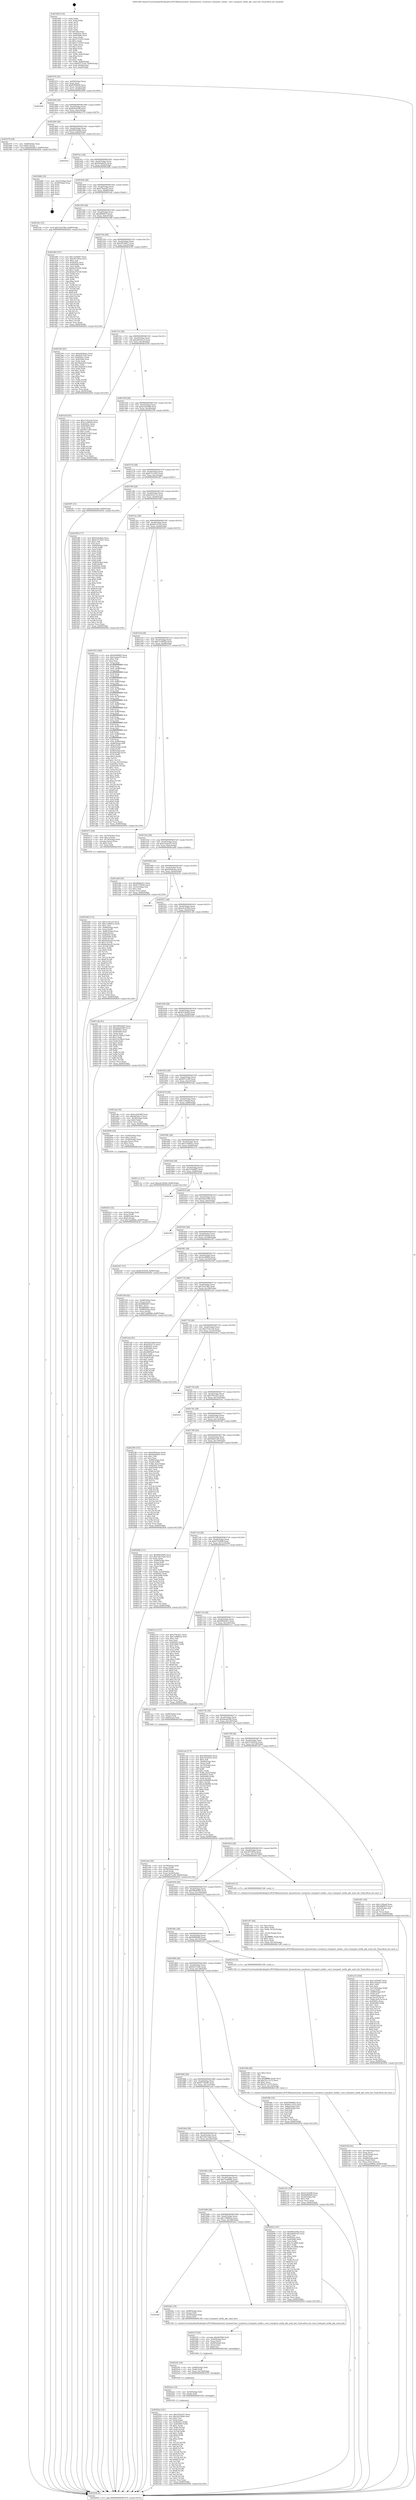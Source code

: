 digraph "0x401400" {
  label = "0x401400 (/mnt/c/Users/mathe/Desktop/tcc/POCII/binaries/extr_linuxnetvmw_vsockvmci_transport_notify.c_vmci_transport_notify_pkt_send_init_Final-ollvm.out::main(0))"
  labelloc = "t"
  node[shape=record]

  Entry [label="",width=0.3,height=0.3,shape=circle,fillcolor=black,style=filled]
  "0x401474" [label="{
     0x401474 [32]\l
     | [instrs]\l
     &nbsp;&nbsp;0x401474 \<+6\>: mov -0x90(%rbp),%eax\l
     &nbsp;&nbsp;0x40147a \<+2\>: mov %eax,%ecx\l
     &nbsp;&nbsp;0x40147c \<+6\>: sub $0x839089f2,%ecx\l
     &nbsp;&nbsp;0x401482 \<+6\>: mov %eax,-0xa4(%rbp)\l
     &nbsp;&nbsp;0x401488 \<+6\>: mov %ecx,-0xa8(%rbp)\l
     &nbsp;&nbsp;0x40148e \<+6\>: je 000000000040249d \<main+0x109d\>\l
  }"]
  "0x40249d" [label="{
     0x40249d\l
  }", style=dashed]
  "0x401494" [label="{
     0x401494 [28]\l
     | [instrs]\l
     &nbsp;&nbsp;0x401494 \<+5\>: jmp 0000000000401499 \<main+0x99\>\l
     &nbsp;&nbsp;0x401499 \<+6\>: mov -0xa4(%rbp),%eax\l
     &nbsp;&nbsp;0x40149f \<+5\>: sub $0x8c95d39f,%eax\l
     &nbsp;&nbsp;0x4014a4 \<+6\>: mov %eax,-0xac(%rbp)\l
     &nbsp;&nbsp;0x4014aa \<+6\>: je 0000000000402379 \<main+0xf79\>\l
  }"]
  Exit [label="",width=0.3,height=0.3,shape=circle,fillcolor=black,style=filled,peripheries=2]
  "0x402379" [label="{
     0x402379 [28]\l
     | [instrs]\l
     &nbsp;&nbsp;0x402379 \<+7\>: mov -0x88(%rbp),%rax\l
     &nbsp;&nbsp;0x402380 \<+6\>: movl $0x0,(%rax)\l
     &nbsp;&nbsp;0x402386 \<+10\>: movl $0xa9f168e7,-0x90(%rbp)\l
     &nbsp;&nbsp;0x402390 \<+5\>: jmp 0000000000402656 \<main+0x1256\>\l
  }"]
  "0x4014b0" [label="{
     0x4014b0 [28]\l
     | [instrs]\l
     &nbsp;&nbsp;0x4014b0 \<+5\>: jmp 00000000004014b5 \<main+0xb5\>\l
     &nbsp;&nbsp;0x4014b5 \<+6\>: mov -0xa4(%rbp),%eax\l
     &nbsp;&nbsp;0x4014bb \<+5\>: sub $0x90b52b8e,%eax\l
     &nbsp;&nbsp;0x4014c0 \<+6\>: mov %eax,-0xb0(%rbp)\l
     &nbsp;&nbsp;0x4014c6 \<+6\>: je 00000000004025bc \<main+0x11bc\>\l
  }"]
  "0x4022ba" [label="{
     0x4022ba [141]\l
     | [instrs]\l
     &nbsp;&nbsp;0x4022ba \<+5\>: mov $0x37fecd21,%eax\l
     &nbsp;&nbsp;0x4022bf \<+5\>: mov $0x261f2bab,%esi\l
     &nbsp;&nbsp;0x4022c4 \<+2\>: mov $0x1,%cl\l
     &nbsp;&nbsp;0x4022c6 \<+2\>: xor %edx,%edx\l
     &nbsp;&nbsp;0x4022c8 \<+8\>: mov 0x40505c,%r8d\l
     &nbsp;&nbsp;0x4022d0 \<+8\>: mov 0x405060,%r9d\l
     &nbsp;&nbsp;0x4022d8 \<+3\>: sub $0x1,%edx\l
     &nbsp;&nbsp;0x4022db \<+3\>: mov %r8d,%r10d\l
     &nbsp;&nbsp;0x4022de \<+3\>: add %edx,%r10d\l
     &nbsp;&nbsp;0x4022e1 \<+4\>: imul %r10d,%r8d\l
     &nbsp;&nbsp;0x4022e5 \<+4\>: and $0x1,%r8d\l
     &nbsp;&nbsp;0x4022e9 \<+4\>: cmp $0x0,%r8d\l
     &nbsp;&nbsp;0x4022ed \<+4\>: sete %r11b\l
     &nbsp;&nbsp;0x4022f1 \<+4\>: cmp $0xa,%r9d\l
     &nbsp;&nbsp;0x4022f5 \<+3\>: setl %bl\l
     &nbsp;&nbsp;0x4022f8 \<+3\>: mov %r11b,%r14b\l
     &nbsp;&nbsp;0x4022fb \<+4\>: xor $0xff,%r14b\l
     &nbsp;&nbsp;0x4022ff \<+3\>: mov %bl,%r15b\l
     &nbsp;&nbsp;0x402302 \<+4\>: xor $0xff,%r15b\l
     &nbsp;&nbsp;0x402306 \<+3\>: xor $0x1,%cl\l
     &nbsp;&nbsp;0x402309 \<+3\>: mov %r14b,%r12b\l
     &nbsp;&nbsp;0x40230c \<+4\>: and $0xff,%r12b\l
     &nbsp;&nbsp;0x402310 \<+3\>: and %cl,%r11b\l
     &nbsp;&nbsp;0x402313 \<+3\>: mov %r15b,%r13b\l
     &nbsp;&nbsp;0x402316 \<+4\>: and $0xff,%r13b\l
     &nbsp;&nbsp;0x40231a \<+2\>: and %cl,%bl\l
     &nbsp;&nbsp;0x40231c \<+3\>: or %r11b,%r12b\l
     &nbsp;&nbsp;0x40231f \<+3\>: or %bl,%r13b\l
     &nbsp;&nbsp;0x402322 \<+3\>: xor %r13b,%r12b\l
     &nbsp;&nbsp;0x402325 \<+3\>: or %r15b,%r14b\l
     &nbsp;&nbsp;0x402328 \<+4\>: xor $0xff,%r14b\l
     &nbsp;&nbsp;0x40232c \<+3\>: or $0x1,%cl\l
     &nbsp;&nbsp;0x40232f \<+3\>: and %cl,%r14b\l
     &nbsp;&nbsp;0x402332 \<+3\>: or %r14b,%r12b\l
     &nbsp;&nbsp;0x402335 \<+4\>: test $0x1,%r12b\l
     &nbsp;&nbsp;0x402339 \<+3\>: cmovne %esi,%eax\l
     &nbsp;&nbsp;0x40233c \<+6\>: mov %eax,-0x90(%rbp)\l
     &nbsp;&nbsp;0x402342 \<+5\>: jmp 0000000000402656 \<main+0x1256\>\l
  }"]
  "0x4025bc" [label="{
     0x4025bc\l
  }", style=dashed]
  "0x4014cc" [label="{
     0x4014cc [28]\l
     | [instrs]\l
     &nbsp;&nbsp;0x4014cc \<+5\>: jmp 00000000004014d1 \<main+0xd1\>\l
     &nbsp;&nbsp;0x4014d1 \<+6\>: mov -0xa4(%rbp),%eax\l
     &nbsp;&nbsp;0x4014d7 \<+5\>: sub $0x9aba6d3e,%eax\l
     &nbsp;&nbsp;0x4014dc \<+6\>: mov %eax,-0xb4(%rbp)\l
     &nbsp;&nbsp;0x4014e2 \<+6\>: je 000000000040248b \<main+0x108b\>\l
  }"]
  "0x4022ae" [label="{
     0x4022ae [12]\l
     | [instrs]\l
     &nbsp;&nbsp;0x4022ae \<+4\>: mov -0x50(%rbp),%rdi\l
     &nbsp;&nbsp;0x4022b2 \<+3\>: mov (%rdi),%rdi\l
     &nbsp;&nbsp;0x4022b5 \<+5\>: call 0000000000401030 \<free@plt\>\l
     | [calls]\l
     &nbsp;&nbsp;0x401030 \{1\} (unknown)\l
  }"]
  "0x40248b" [label="{
     0x40248b [18]\l
     | [instrs]\l
     &nbsp;&nbsp;0x40248b \<+3\>: mov -0x2c(%rbp),%eax\l
     &nbsp;&nbsp;0x40248e \<+4\>: lea -0x28(%rbp),%rsp\l
     &nbsp;&nbsp;0x402492 \<+1\>: pop %rbx\l
     &nbsp;&nbsp;0x402493 \<+2\>: pop %r12\l
     &nbsp;&nbsp;0x402495 \<+2\>: pop %r13\l
     &nbsp;&nbsp;0x402497 \<+2\>: pop %r14\l
     &nbsp;&nbsp;0x402499 \<+2\>: pop %r15\l
     &nbsp;&nbsp;0x40249b \<+1\>: pop %rbp\l
     &nbsp;&nbsp;0x40249c \<+1\>: ret\l
  }"]
  "0x4014e8" [label="{
     0x4014e8 [28]\l
     | [instrs]\l
     &nbsp;&nbsp;0x4014e8 \<+5\>: jmp 00000000004014ed \<main+0xed\>\l
     &nbsp;&nbsp;0x4014ed \<+6\>: mov -0xa4(%rbp),%eax\l
     &nbsp;&nbsp;0x4014f3 \<+5\>: sub $0xa70aaaf5,%eax\l
     &nbsp;&nbsp;0x4014f8 \<+6\>: mov %eax,-0xb8(%rbp)\l
     &nbsp;&nbsp;0x4014fe \<+6\>: je 0000000000401edc \<main+0xadc\>\l
  }"]
  "0x40229c" [label="{
     0x40229c [18]\l
     | [instrs]\l
     &nbsp;&nbsp;0x40229c \<+4\>: mov -0x68(%rbp),%rdi\l
     &nbsp;&nbsp;0x4022a0 \<+3\>: mov (%rdi),%rdi\l
     &nbsp;&nbsp;0x4022a3 \<+6\>: mov %eax,-0x158(%rbp)\l
     &nbsp;&nbsp;0x4022a9 \<+5\>: call 0000000000401030 \<free@plt\>\l
     | [calls]\l
     &nbsp;&nbsp;0x401030 \{1\} (unknown)\l
  }"]
  "0x401edc" [label="{
     0x401edc [15]\l
     | [instrs]\l
     &nbsp;&nbsp;0x401edc \<+10\>: movl $0x33a57f6e,-0x90(%rbp)\l
     &nbsp;&nbsp;0x401ee6 \<+5\>: jmp 0000000000402656 \<main+0x1256\>\l
  }"]
  "0x401504" [label="{
     0x401504 [28]\l
     | [instrs]\l
     &nbsp;&nbsp;0x401504 \<+5\>: jmp 0000000000401509 \<main+0x109\>\l
     &nbsp;&nbsp;0x401509 \<+6\>: mov -0xa4(%rbp),%eax\l
     &nbsp;&nbsp;0x40150f \<+5\>: sub $0xa89f947f,%eax\l
     &nbsp;&nbsp;0x401514 \<+6\>: mov %eax,-0xbc(%rbp)\l
     &nbsp;&nbsp;0x40151a \<+6\>: je 0000000000401d6f \<main+0x96f\>\l
  }"]
  "0x40227f" [label="{
     0x40227f [29]\l
     | [instrs]\l
     &nbsp;&nbsp;0x40227f \<+10\>: movabs $0x4030b6,%rdi\l
     &nbsp;&nbsp;0x402289 \<+4\>: mov -0x40(%rbp),%rsi\l
     &nbsp;&nbsp;0x40228d \<+2\>: mov %eax,(%rsi)\l
     &nbsp;&nbsp;0x40228f \<+4\>: mov -0x40(%rbp),%rsi\l
     &nbsp;&nbsp;0x402293 \<+2\>: mov (%rsi),%esi\l
     &nbsp;&nbsp;0x402295 \<+2\>: mov $0x0,%al\l
     &nbsp;&nbsp;0x402297 \<+5\>: call 0000000000401040 \<printf@plt\>\l
     | [calls]\l
     &nbsp;&nbsp;0x401040 \{1\} (unknown)\l
  }"]
  "0x401d6f" [label="{
     0x401d6f [147]\l
     | [instrs]\l
     &nbsp;&nbsp;0x401d6f \<+5\>: mov $0x1520d0f7,%eax\l
     &nbsp;&nbsp;0x401d74 \<+5\>: mov $0x58718f3a,%ecx\l
     &nbsp;&nbsp;0x401d79 \<+2\>: mov $0x1,%dl\l
     &nbsp;&nbsp;0x401d7b \<+7\>: mov 0x40505c,%esi\l
     &nbsp;&nbsp;0x401d82 \<+7\>: mov 0x405060,%edi\l
     &nbsp;&nbsp;0x401d89 \<+3\>: mov %esi,%r8d\l
     &nbsp;&nbsp;0x401d8c \<+7\>: sub $0x9a37b100,%r8d\l
     &nbsp;&nbsp;0x401d93 \<+4\>: sub $0x1,%r8d\l
     &nbsp;&nbsp;0x401d97 \<+7\>: add $0x9a37b100,%r8d\l
     &nbsp;&nbsp;0x401d9e \<+4\>: imul %r8d,%esi\l
     &nbsp;&nbsp;0x401da2 \<+3\>: and $0x1,%esi\l
     &nbsp;&nbsp;0x401da5 \<+3\>: cmp $0x0,%esi\l
     &nbsp;&nbsp;0x401da8 \<+4\>: sete %r9b\l
     &nbsp;&nbsp;0x401dac \<+3\>: cmp $0xa,%edi\l
     &nbsp;&nbsp;0x401daf \<+4\>: setl %r10b\l
     &nbsp;&nbsp;0x401db3 \<+3\>: mov %r9b,%r11b\l
     &nbsp;&nbsp;0x401db6 \<+4\>: xor $0xff,%r11b\l
     &nbsp;&nbsp;0x401dba \<+3\>: mov %r10b,%bl\l
     &nbsp;&nbsp;0x401dbd \<+3\>: xor $0xff,%bl\l
     &nbsp;&nbsp;0x401dc0 \<+3\>: xor $0x0,%dl\l
     &nbsp;&nbsp;0x401dc3 \<+3\>: mov %r11b,%r14b\l
     &nbsp;&nbsp;0x401dc6 \<+4\>: and $0x0,%r14b\l
     &nbsp;&nbsp;0x401dca \<+3\>: and %dl,%r9b\l
     &nbsp;&nbsp;0x401dcd \<+3\>: mov %bl,%r15b\l
     &nbsp;&nbsp;0x401dd0 \<+4\>: and $0x0,%r15b\l
     &nbsp;&nbsp;0x401dd4 \<+3\>: and %dl,%r10b\l
     &nbsp;&nbsp;0x401dd7 \<+3\>: or %r9b,%r14b\l
     &nbsp;&nbsp;0x401dda \<+3\>: or %r10b,%r15b\l
     &nbsp;&nbsp;0x401ddd \<+3\>: xor %r15b,%r14b\l
     &nbsp;&nbsp;0x401de0 \<+3\>: or %bl,%r11b\l
     &nbsp;&nbsp;0x401de3 \<+4\>: xor $0xff,%r11b\l
     &nbsp;&nbsp;0x401de7 \<+3\>: or $0x0,%dl\l
     &nbsp;&nbsp;0x401dea \<+3\>: and %dl,%r11b\l
     &nbsp;&nbsp;0x401ded \<+3\>: or %r11b,%r14b\l
     &nbsp;&nbsp;0x401df0 \<+4\>: test $0x1,%r14b\l
     &nbsp;&nbsp;0x401df4 \<+3\>: cmovne %ecx,%eax\l
     &nbsp;&nbsp;0x401df7 \<+6\>: mov %eax,-0x90(%rbp)\l
     &nbsp;&nbsp;0x401dfd \<+5\>: jmp 0000000000402656 \<main+0x1256\>\l
  }"]
  "0x401520" [label="{
     0x401520 [28]\l
     | [instrs]\l
     &nbsp;&nbsp;0x401520 \<+5\>: jmp 0000000000401525 \<main+0x125\>\l
     &nbsp;&nbsp;0x401525 \<+6\>: mov -0xa4(%rbp),%eax\l
     &nbsp;&nbsp;0x40152b \<+5\>: sub $0xa9f168e7,%eax\l
     &nbsp;&nbsp;0x401530 \<+6\>: mov %eax,-0xc0(%rbp)\l
     &nbsp;&nbsp;0x401536 \<+6\>: je 0000000000402395 \<main+0xf95\>\l
  }"]
  "0x4018f4" [label="{
     0x4018f4\l
  }", style=dashed]
  "0x402395" [label="{
     0x402395 [91]\l
     | [instrs]\l
     &nbsp;&nbsp;0x402395 \<+5\>: mov $0xd3826aea,%eax\l
     &nbsp;&nbsp;0x40239a \<+5\>: mov $0x42fc7a9c,%ecx\l
     &nbsp;&nbsp;0x40239f \<+7\>: mov 0x40505c,%edx\l
     &nbsp;&nbsp;0x4023a6 \<+7\>: mov 0x405060,%esi\l
     &nbsp;&nbsp;0x4023ad \<+2\>: mov %edx,%edi\l
     &nbsp;&nbsp;0x4023af \<+6\>: add $0x34a8a453,%edi\l
     &nbsp;&nbsp;0x4023b5 \<+3\>: sub $0x1,%edi\l
     &nbsp;&nbsp;0x4023b8 \<+6\>: sub $0x34a8a453,%edi\l
     &nbsp;&nbsp;0x4023be \<+3\>: imul %edi,%edx\l
     &nbsp;&nbsp;0x4023c1 \<+3\>: and $0x1,%edx\l
     &nbsp;&nbsp;0x4023c4 \<+3\>: cmp $0x0,%edx\l
     &nbsp;&nbsp;0x4023c7 \<+4\>: sete %r8b\l
     &nbsp;&nbsp;0x4023cb \<+3\>: cmp $0xa,%esi\l
     &nbsp;&nbsp;0x4023ce \<+4\>: setl %r9b\l
     &nbsp;&nbsp;0x4023d2 \<+3\>: mov %r8b,%r10b\l
     &nbsp;&nbsp;0x4023d5 \<+3\>: and %r9b,%r10b\l
     &nbsp;&nbsp;0x4023d8 \<+3\>: xor %r9b,%r8b\l
     &nbsp;&nbsp;0x4023db \<+3\>: or %r8b,%r10b\l
     &nbsp;&nbsp;0x4023de \<+4\>: test $0x1,%r10b\l
     &nbsp;&nbsp;0x4023e2 \<+3\>: cmovne %ecx,%eax\l
     &nbsp;&nbsp;0x4023e5 \<+6\>: mov %eax,-0x90(%rbp)\l
     &nbsp;&nbsp;0x4023eb \<+5\>: jmp 0000000000402656 \<main+0x1256\>\l
  }"]
  "0x40153c" [label="{
     0x40153c [28]\l
     | [instrs]\l
     &nbsp;&nbsp;0x40153c \<+5\>: jmp 0000000000401541 \<main+0x141\>\l
     &nbsp;&nbsp;0x401541 \<+6\>: mov -0xa4(%rbp),%eax\l
     &nbsp;&nbsp;0x401547 \<+5\>: sub $0xab63dcc3,%eax\l
     &nbsp;&nbsp;0x40154c \<+6\>: mov %eax,-0xc4(%rbp)\l
     &nbsp;&nbsp;0x401552 \<+6\>: je 0000000000401b18 \<main+0x718\>\l
  }"]
  "0x40226c" [label="{
     0x40226c [19]\l
     | [instrs]\l
     &nbsp;&nbsp;0x40226c \<+4\>: mov -0x68(%rbp),%rax\l
     &nbsp;&nbsp;0x402270 \<+3\>: mov (%rax),%rdi\l
     &nbsp;&nbsp;0x402273 \<+4\>: mov -0x50(%rbp),%rax\l
     &nbsp;&nbsp;0x402277 \<+3\>: mov (%rax),%rsi\l
     &nbsp;&nbsp;0x40227a \<+5\>: call 00000000004013f0 \<vmci_transport_notify_pkt_send_init\>\l
     | [calls]\l
     &nbsp;&nbsp;0x4013f0 \{1\} (/mnt/c/Users/mathe/Desktop/tcc/POCII/binaries/extr_linuxnetvmw_vsockvmci_transport_notify.c_vmci_transport_notify_pkt_send_init_Final-ollvm.out::vmci_transport_notify_pkt_send_init)\l
  }"]
  "0x401b18" [label="{
     0x401b18 [91]\l
     | [instrs]\l
     &nbsp;&nbsp;0x401b18 \<+5\>: mov $0x37c6c1e0,%eax\l
     &nbsp;&nbsp;0x401b1d \<+5\>: mov $0xc1e5893b,%ecx\l
     &nbsp;&nbsp;0x401b22 \<+7\>: mov 0x40505c,%edx\l
     &nbsp;&nbsp;0x401b29 \<+7\>: mov 0x405060,%esi\l
     &nbsp;&nbsp;0x401b30 \<+2\>: mov %edx,%edi\l
     &nbsp;&nbsp;0x401b32 \<+6\>: sub $0xd911cf95,%edi\l
     &nbsp;&nbsp;0x401b38 \<+3\>: sub $0x1,%edi\l
     &nbsp;&nbsp;0x401b3b \<+6\>: add $0xd911cf95,%edi\l
     &nbsp;&nbsp;0x401b41 \<+3\>: imul %edi,%edx\l
     &nbsp;&nbsp;0x401b44 \<+3\>: and $0x1,%edx\l
     &nbsp;&nbsp;0x401b47 \<+3\>: cmp $0x0,%edx\l
     &nbsp;&nbsp;0x401b4a \<+4\>: sete %r8b\l
     &nbsp;&nbsp;0x401b4e \<+3\>: cmp $0xa,%esi\l
     &nbsp;&nbsp;0x401b51 \<+4\>: setl %r9b\l
     &nbsp;&nbsp;0x401b55 \<+3\>: mov %r8b,%r10b\l
     &nbsp;&nbsp;0x401b58 \<+3\>: and %r9b,%r10b\l
     &nbsp;&nbsp;0x401b5b \<+3\>: xor %r9b,%r8b\l
     &nbsp;&nbsp;0x401b5e \<+3\>: or %r8b,%r10b\l
     &nbsp;&nbsp;0x401b61 \<+4\>: test $0x1,%r10b\l
     &nbsp;&nbsp;0x401b65 \<+3\>: cmovne %ecx,%eax\l
     &nbsp;&nbsp;0x401b68 \<+6\>: mov %eax,-0x90(%rbp)\l
     &nbsp;&nbsp;0x401b6e \<+5\>: jmp 0000000000402656 \<main+0x1256\>\l
  }"]
  "0x401558" [label="{
     0x401558 [28]\l
     | [instrs]\l
     &nbsp;&nbsp;0x401558 \<+5\>: jmp 000000000040155d \<main+0x15d\>\l
     &nbsp;&nbsp;0x40155d \<+6\>: mov -0xa4(%rbp),%eax\l
     &nbsp;&nbsp;0x401563 \<+5\>: sub $0xac244368,%eax\l
     &nbsp;&nbsp;0x401568 \<+6\>: mov %eax,-0xc8(%rbp)\l
     &nbsp;&nbsp;0x40156e \<+6\>: je 0000000000402356 \<main+0xf56\>\l
  }"]
  "0x402190" [label="{
     0x402190 [41]\l
     | [instrs]\l
     &nbsp;&nbsp;0x402190 \<+6\>: mov -0x154(%rbp),%ecx\l
     &nbsp;&nbsp;0x402196 \<+3\>: imul %eax,%ecx\l
     &nbsp;&nbsp;0x402199 \<+4\>: mov -0x50(%rbp),%rsi\l
     &nbsp;&nbsp;0x40219d \<+3\>: mov (%rsi),%rsi\l
     &nbsp;&nbsp;0x4021a0 \<+4\>: mov -0x48(%rbp),%rdi\l
     &nbsp;&nbsp;0x4021a4 \<+3\>: movslq (%rdi),%rdi\l
     &nbsp;&nbsp;0x4021a7 \<+3\>: mov %ecx,(%rsi,%rdi,4)\l
     &nbsp;&nbsp;0x4021aa \<+10\>: movl $0x2ae0f80d,-0x90(%rbp)\l
     &nbsp;&nbsp;0x4021b4 \<+5\>: jmp 0000000000402656 \<main+0x1256\>\l
  }"]
  "0x402356" [label="{
     0x402356\l
  }", style=dashed]
  "0x401574" [label="{
     0x401574 [28]\l
     | [instrs]\l
     &nbsp;&nbsp;0x401574 \<+5\>: jmp 0000000000401579 \<main+0x179\>\l
     &nbsp;&nbsp;0x401579 \<+6\>: mov -0xa4(%rbp),%eax\l
     &nbsp;&nbsp;0x40157f \<+5\>: sub $0xb1512423,%eax\l
     &nbsp;&nbsp;0x401584 \<+6\>: mov %eax,-0xcc(%rbp)\l
     &nbsp;&nbsp;0x40158a \<+6\>: je 0000000000401ff7 \<main+0xbf7\>\l
  }"]
  "0x402168" [label="{
     0x402168 [40]\l
     | [instrs]\l
     &nbsp;&nbsp;0x402168 \<+5\>: mov $0x2,%ecx\l
     &nbsp;&nbsp;0x40216d \<+1\>: cltd\l
     &nbsp;&nbsp;0x40216e \<+2\>: idiv %ecx\l
     &nbsp;&nbsp;0x402170 \<+6\>: imul $0xfffffffe,%edx,%ecx\l
     &nbsp;&nbsp;0x402176 \<+6\>: add $0x321c3372,%ecx\l
     &nbsp;&nbsp;0x40217c \<+3\>: add $0x1,%ecx\l
     &nbsp;&nbsp;0x40217f \<+6\>: sub $0x321c3372,%ecx\l
     &nbsp;&nbsp;0x402185 \<+6\>: mov %ecx,-0x154(%rbp)\l
     &nbsp;&nbsp;0x40218b \<+5\>: call 0000000000401160 \<next_i\>\l
     | [calls]\l
     &nbsp;&nbsp;0x401160 \{1\} (/mnt/c/Users/mathe/Desktop/tcc/POCII/binaries/extr_linuxnetvmw_vsockvmci_transport_notify.c_vmci_transport_notify_pkt_send_init_Final-ollvm.out::next_i)\l
  }"]
  "0x401ff7" [label="{
     0x401ff7 [15]\l
     | [instrs]\l
     &nbsp;&nbsp;0x401ff7 \<+10\>: movl $0xe4c3656d,-0x90(%rbp)\l
     &nbsp;&nbsp;0x402001 \<+5\>: jmp 0000000000402656 \<main+0x1256\>\l
  }"]
  "0x401590" [label="{
     0x401590 [28]\l
     | [instrs]\l
     &nbsp;&nbsp;0x401590 \<+5\>: jmp 0000000000401595 \<main+0x195\>\l
     &nbsp;&nbsp;0x401595 \<+6\>: mov -0xa4(%rbp),%eax\l
     &nbsp;&nbsp;0x40159b \<+5\>: sub $0xb5f5a17a,%eax\l
     &nbsp;&nbsp;0x4015a0 \<+6\>: mov %eax,-0xd0(%rbp)\l
     &nbsp;&nbsp;0x4015a6 \<+6\>: je 0000000000401f46 \<main+0xb46\>\l
  }"]
  "0x4018d8" [label="{
     0x4018d8 [28]\l
     | [instrs]\l
     &nbsp;&nbsp;0x4018d8 \<+5\>: jmp 00000000004018dd \<main+0x4dd\>\l
     &nbsp;&nbsp;0x4018dd \<+6\>: mov -0xa4(%rbp),%eax\l
     &nbsp;&nbsp;0x4018e3 \<+5\>: sub $0x7cd6862a,%eax\l
     &nbsp;&nbsp;0x4018e8 \<+6\>: mov %eax,-0x148(%rbp)\l
     &nbsp;&nbsp;0x4018ee \<+6\>: je 000000000040226c \<main+0xe6c\>\l
  }"]
  "0x401f46" [label="{
     0x401f46 [177]\l
     | [instrs]\l
     &nbsp;&nbsp;0x401f46 \<+5\>: mov $0xf3a3ebb4,%eax\l
     &nbsp;&nbsp;0x401f4b \<+5\>: mov $0xb1512423,%ecx\l
     &nbsp;&nbsp;0x401f50 \<+2\>: mov $0x1,%dl\l
     &nbsp;&nbsp;0x401f52 \<+2\>: xor %esi,%esi\l
     &nbsp;&nbsp;0x401f54 \<+4\>: mov -0x60(%rbp),%rdi\l
     &nbsp;&nbsp;0x401f58 \<+3\>: mov (%rdi),%r8d\l
     &nbsp;&nbsp;0x401f5b \<+3\>: mov %esi,%r9d\l
     &nbsp;&nbsp;0x401f5e \<+3\>: sub %r8d,%r9d\l
     &nbsp;&nbsp;0x401f61 \<+3\>: mov %esi,%r8d\l
     &nbsp;&nbsp;0x401f64 \<+4\>: sub $0x1,%r8d\l
     &nbsp;&nbsp;0x401f68 \<+3\>: add %r8d,%r9d\l
     &nbsp;&nbsp;0x401f6b \<+3\>: mov %esi,%r8d\l
     &nbsp;&nbsp;0x401f6e \<+3\>: sub %r9d,%r8d\l
     &nbsp;&nbsp;0x401f71 \<+4\>: mov -0x60(%rbp),%rdi\l
     &nbsp;&nbsp;0x401f75 \<+3\>: mov %r8d,(%rdi)\l
     &nbsp;&nbsp;0x401f78 \<+8\>: mov 0x40505c,%r8d\l
     &nbsp;&nbsp;0x401f80 \<+8\>: mov 0x405060,%r9d\l
     &nbsp;&nbsp;0x401f88 \<+3\>: sub $0x1,%esi\l
     &nbsp;&nbsp;0x401f8b \<+3\>: mov %r8d,%r10d\l
     &nbsp;&nbsp;0x401f8e \<+3\>: add %esi,%r10d\l
     &nbsp;&nbsp;0x401f91 \<+4\>: imul %r10d,%r8d\l
     &nbsp;&nbsp;0x401f95 \<+4\>: and $0x1,%r8d\l
     &nbsp;&nbsp;0x401f99 \<+4\>: cmp $0x0,%r8d\l
     &nbsp;&nbsp;0x401f9d \<+4\>: sete %r11b\l
     &nbsp;&nbsp;0x401fa1 \<+4\>: cmp $0xa,%r9d\l
     &nbsp;&nbsp;0x401fa5 \<+3\>: setl %bl\l
     &nbsp;&nbsp;0x401fa8 \<+3\>: mov %r11b,%r14b\l
     &nbsp;&nbsp;0x401fab \<+4\>: xor $0xff,%r14b\l
     &nbsp;&nbsp;0x401faf \<+3\>: mov %bl,%r15b\l
     &nbsp;&nbsp;0x401fb2 \<+4\>: xor $0xff,%r15b\l
     &nbsp;&nbsp;0x401fb6 \<+3\>: xor $0x0,%dl\l
     &nbsp;&nbsp;0x401fb9 \<+3\>: mov %r14b,%r12b\l
     &nbsp;&nbsp;0x401fbc \<+4\>: and $0x0,%r12b\l
     &nbsp;&nbsp;0x401fc0 \<+3\>: and %dl,%r11b\l
     &nbsp;&nbsp;0x401fc3 \<+3\>: mov %r15b,%r13b\l
     &nbsp;&nbsp;0x401fc6 \<+4\>: and $0x0,%r13b\l
     &nbsp;&nbsp;0x401fca \<+2\>: and %dl,%bl\l
     &nbsp;&nbsp;0x401fcc \<+3\>: or %r11b,%r12b\l
     &nbsp;&nbsp;0x401fcf \<+3\>: or %bl,%r13b\l
     &nbsp;&nbsp;0x401fd2 \<+3\>: xor %r13b,%r12b\l
     &nbsp;&nbsp;0x401fd5 \<+3\>: or %r15b,%r14b\l
     &nbsp;&nbsp;0x401fd8 \<+4\>: xor $0xff,%r14b\l
     &nbsp;&nbsp;0x401fdc \<+3\>: or $0x0,%dl\l
     &nbsp;&nbsp;0x401fdf \<+3\>: and %dl,%r14b\l
     &nbsp;&nbsp;0x401fe2 \<+3\>: or %r14b,%r12b\l
     &nbsp;&nbsp;0x401fe5 \<+4\>: test $0x1,%r12b\l
     &nbsp;&nbsp;0x401fe9 \<+3\>: cmovne %ecx,%eax\l
     &nbsp;&nbsp;0x401fec \<+6\>: mov %eax,-0x90(%rbp)\l
     &nbsp;&nbsp;0x401ff2 \<+5\>: jmp 0000000000402656 \<main+0x1256\>\l
  }"]
  "0x4015ac" [label="{
     0x4015ac [28]\l
     | [instrs]\l
     &nbsp;&nbsp;0x4015ac \<+5\>: jmp 00000000004015b1 \<main+0x1b1\>\l
     &nbsp;&nbsp;0x4015b1 \<+6\>: mov -0xa4(%rbp),%eax\l
     &nbsp;&nbsp;0x4015b7 \<+5\>: sub $0xbf1c5532,%eax\l
     &nbsp;&nbsp;0x4015bc \<+6\>: mov %eax,-0xd4(%rbp)\l
     &nbsp;&nbsp;0x4015c2 \<+6\>: je 0000000000401933 \<main+0x533\>\l
  }"]
  "0x402043" [label="{
     0x402043 [147]\l
     | [instrs]\l
     &nbsp;&nbsp;0x402043 \<+5\>: mov $0x90b52b8e,%eax\l
     &nbsp;&nbsp;0x402048 \<+5\>: mov $0x44b81cd5,%ecx\l
     &nbsp;&nbsp;0x40204d \<+2\>: mov $0x1,%dl\l
     &nbsp;&nbsp;0x40204f \<+7\>: mov 0x40505c,%esi\l
     &nbsp;&nbsp;0x402056 \<+7\>: mov 0x405060,%edi\l
     &nbsp;&nbsp;0x40205d \<+3\>: mov %esi,%r8d\l
     &nbsp;&nbsp;0x402060 \<+7\>: sub $0xc31cdf84,%r8d\l
     &nbsp;&nbsp;0x402067 \<+4\>: sub $0x1,%r8d\l
     &nbsp;&nbsp;0x40206b \<+7\>: add $0xc31cdf84,%r8d\l
     &nbsp;&nbsp;0x402072 \<+4\>: imul %r8d,%esi\l
     &nbsp;&nbsp;0x402076 \<+3\>: and $0x1,%esi\l
     &nbsp;&nbsp;0x402079 \<+3\>: cmp $0x0,%esi\l
     &nbsp;&nbsp;0x40207c \<+4\>: sete %r9b\l
     &nbsp;&nbsp;0x402080 \<+3\>: cmp $0xa,%edi\l
     &nbsp;&nbsp;0x402083 \<+4\>: setl %r10b\l
     &nbsp;&nbsp;0x402087 \<+3\>: mov %r9b,%r11b\l
     &nbsp;&nbsp;0x40208a \<+4\>: xor $0xff,%r11b\l
     &nbsp;&nbsp;0x40208e \<+3\>: mov %r10b,%bl\l
     &nbsp;&nbsp;0x402091 \<+3\>: xor $0xff,%bl\l
     &nbsp;&nbsp;0x402094 \<+3\>: xor $0x1,%dl\l
     &nbsp;&nbsp;0x402097 \<+3\>: mov %r11b,%r14b\l
     &nbsp;&nbsp;0x40209a \<+4\>: and $0xff,%r14b\l
     &nbsp;&nbsp;0x40209e \<+3\>: and %dl,%r9b\l
     &nbsp;&nbsp;0x4020a1 \<+3\>: mov %bl,%r15b\l
     &nbsp;&nbsp;0x4020a4 \<+4\>: and $0xff,%r15b\l
     &nbsp;&nbsp;0x4020a8 \<+3\>: and %dl,%r10b\l
     &nbsp;&nbsp;0x4020ab \<+3\>: or %r9b,%r14b\l
     &nbsp;&nbsp;0x4020ae \<+3\>: or %r10b,%r15b\l
     &nbsp;&nbsp;0x4020b1 \<+3\>: xor %r15b,%r14b\l
     &nbsp;&nbsp;0x4020b4 \<+3\>: or %bl,%r11b\l
     &nbsp;&nbsp;0x4020b7 \<+4\>: xor $0xff,%r11b\l
     &nbsp;&nbsp;0x4020bb \<+3\>: or $0x1,%dl\l
     &nbsp;&nbsp;0x4020be \<+3\>: and %dl,%r11b\l
     &nbsp;&nbsp;0x4020c1 \<+3\>: or %r11b,%r14b\l
     &nbsp;&nbsp;0x4020c4 \<+4\>: test $0x1,%r14b\l
     &nbsp;&nbsp;0x4020c8 \<+3\>: cmovne %ecx,%eax\l
     &nbsp;&nbsp;0x4020cb \<+6\>: mov %eax,-0x90(%rbp)\l
     &nbsp;&nbsp;0x4020d1 \<+5\>: jmp 0000000000402656 \<main+0x1256\>\l
  }"]
  "0x401933" [label="{
     0x401933 [346]\l
     | [instrs]\l
     &nbsp;&nbsp;0x401933 \<+5\>: mov $0x839089f2,%eax\l
     &nbsp;&nbsp;0x401938 \<+5\>: mov $0xc2ada255,%ecx\l
     &nbsp;&nbsp;0x40193d \<+2\>: mov $0x1,%dl\l
     &nbsp;&nbsp;0x40193f \<+2\>: xor %esi,%esi\l
     &nbsp;&nbsp;0x401941 \<+3\>: mov %rsp,%rdi\l
     &nbsp;&nbsp;0x401944 \<+4\>: add $0xfffffffffffffff0,%rdi\l
     &nbsp;&nbsp;0x401948 \<+3\>: mov %rdi,%rsp\l
     &nbsp;&nbsp;0x40194b \<+7\>: mov %rdi,-0x88(%rbp)\l
     &nbsp;&nbsp;0x401952 \<+3\>: mov %rsp,%rdi\l
     &nbsp;&nbsp;0x401955 \<+4\>: add $0xfffffffffffffff0,%rdi\l
     &nbsp;&nbsp;0x401959 \<+3\>: mov %rdi,%rsp\l
     &nbsp;&nbsp;0x40195c \<+3\>: mov %rsp,%r8\l
     &nbsp;&nbsp;0x40195f \<+4\>: add $0xfffffffffffffff0,%r8\l
     &nbsp;&nbsp;0x401963 \<+3\>: mov %r8,%rsp\l
     &nbsp;&nbsp;0x401966 \<+4\>: mov %r8,-0x80(%rbp)\l
     &nbsp;&nbsp;0x40196a \<+3\>: mov %rsp,%r8\l
     &nbsp;&nbsp;0x40196d \<+4\>: add $0xfffffffffffffff0,%r8\l
     &nbsp;&nbsp;0x401971 \<+3\>: mov %r8,%rsp\l
     &nbsp;&nbsp;0x401974 \<+4\>: mov %r8,-0x78(%rbp)\l
     &nbsp;&nbsp;0x401978 \<+3\>: mov %rsp,%r8\l
     &nbsp;&nbsp;0x40197b \<+4\>: add $0xfffffffffffffff0,%r8\l
     &nbsp;&nbsp;0x40197f \<+3\>: mov %r8,%rsp\l
     &nbsp;&nbsp;0x401982 \<+4\>: mov %r8,-0x70(%rbp)\l
     &nbsp;&nbsp;0x401986 \<+3\>: mov %rsp,%r8\l
     &nbsp;&nbsp;0x401989 \<+4\>: add $0xfffffffffffffff0,%r8\l
     &nbsp;&nbsp;0x40198d \<+3\>: mov %r8,%rsp\l
     &nbsp;&nbsp;0x401990 \<+4\>: mov %r8,-0x68(%rbp)\l
     &nbsp;&nbsp;0x401994 \<+3\>: mov %rsp,%r8\l
     &nbsp;&nbsp;0x401997 \<+4\>: add $0xfffffffffffffff0,%r8\l
     &nbsp;&nbsp;0x40199b \<+3\>: mov %r8,%rsp\l
     &nbsp;&nbsp;0x40199e \<+4\>: mov %r8,-0x60(%rbp)\l
     &nbsp;&nbsp;0x4019a2 \<+3\>: mov %rsp,%r8\l
     &nbsp;&nbsp;0x4019a5 \<+4\>: add $0xfffffffffffffff0,%r8\l
     &nbsp;&nbsp;0x4019a9 \<+3\>: mov %r8,%rsp\l
     &nbsp;&nbsp;0x4019ac \<+4\>: mov %r8,-0x58(%rbp)\l
     &nbsp;&nbsp;0x4019b0 \<+3\>: mov %rsp,%r8\l
     &nbsp;&nbsp;0x4019b3 \<+4\>: add $0xfffffffffffffff0,%r8\l
     &nbsp;&nbsp;0x4019b7 \<+3\>: mov %r8,%rsp\l
     &nbsp;&nbsp;0x4019ba \<+4\>: mov %r8,-0x50(%rbp)\l
     &nbsp;&nbsp;0x4019be \<+3\>: mov %rsp,%r8\l
     &nbsp;&nbsp;0x4019c1 \<+4\>: add $0xfffffffffffffff0,%r8\l
     &nbsp;&nbsp;0x4019c5 \<+3\>: mov %r8,%rsp\l
     &nbsp;&nbsp;0x4019c8 \<+4\>: mov %r8,-0x48(%rbp)\l
     &nbsp;&nbsp;0x4019cc \<+3\>: mov %rsp,%r8\l
     &nbsp;&nbsp;0x4019cf \<+4\>: add $0xfffffffffffffff0,%r8\l
     &nbsp;&nbsp;0x4019d3 \<+3\>: mov %r8,%rsp\l
     &nbsp;&nbsp;0x4019d6 \<+4\>: mov %r8,-0x40(%rbp)\l
     &nbsp;&nbsp;0x4019da \<+7\>: mov -0x88(%rbp),%r8\l
     &nbsp;&nbsp;0x4019e1 \<+7\>: movl $0x0,(%r8)\l
     &nbsp;&nbsp;0x4019e8 \<+7\>: mov -0x94(%rbp),%r9d\l
     &nbsp;&nbsp;0x4019ef \<+3\>: mov %r9d,(%rdi)\l
     &nbsp;&nbsp;0x4019f2 \<+4\>: mov -0x80(%rbp),%r8\l
     &nbsp;&nbsp;0x4019f6 \<+7\>: mov -0xa0(%rbp),%r10\l
     &nbsp;&nbsp;0x4019fd \<+3\>: mov %r10,(%r8)\l
     &nbsp;&nbsp;0x401a00 \<+3\>: cmpl $0x2,(%rdi)\l
     &nbsp;&nbsp;0x401a03 \<+4\>: setne %r11b\l
     &nbsp;&nbsp;0x401a07 \<+4\>: and $0x1,%r11b\l
     &nbsp;&nbsp;0x401a0b \<+4\>: mov %r11b,-0x35(%rbp)\l
     &nbsp;&nbsp;0x401a0f \<+7\>: mov 0x40505c,%ebx\l
     &nbsp;&nbsp;0x401a16 \<+8\>: mov 0x405060,%r14d\l
     &nbsp;&nbsp;0x401a1e \<+3\>: sub $0x1,%esi\l
     &nbsp;&nbsp;0x401a21 \<+3\>: mov %ebx,%r15d\l
     &nbsp;&nbsp;0x401a24 \<+3\>: add %esi,%r15d\l
     &nbsp;&nbsp;0x401a27 \<+4\>: imul %r15d,%ebx\l
     &nbsp;&nbsp;0x401a2b \<+3\>: and $0x1,%ebx\l
     &nbsp;&nbsp;0x401a2e \<+3\>: cmp $0x0,%ebx\l
     &nbsp;&nbsp;0x401a31 \<+4\>: sete %r11b\l
     &nbsp;&nbsp;0x401a35 \<+4\>: cmp $0xa,%r14d\l
     &nbsp;&nbsp;0x401a39 \<+4\>: setl %r12b\l
     &nbsp;&nbsp;0x401a3d \<+3\>: mov %r11b,%r13b\l
     &nbsp;&nbsp;0x401a40 \<+4\>: xor $0xff,%r13b\l
     &nbsp;&nbsp;0x401a44 \<+3\>: mov %r12b,%sil\l
     &nbsp;&nbsp;0x401a47 \<+4\>: xor $0xff,%sil\l
     &nbsp;&nbsp;0x401a4b \<+3\>: xor $0x0,%dl\l
     &nbsp;&nbsp;0x401a4e \<+3\>: mov %r13b,%dil\l
     &nbsp;&nbsp;0x401a51 \<+4\>: and $0x0,%dil\l
     &nbsp;&nbsp;0x401a55 \<+3\>: and %dl,%r11b\l
     &nbsp;&nbsp;0x401a58 \<+3\>: mov %sil,%r8b\l
     &nbsp;&nbsp;0x401a5b \<+4\>: and $0x0,%r8b\l
     &nbsp;&nbsp;0x401a5f \<+3\>: and %dl,%r12b\l
     &nbsp;&nbsp;0x401a62 \<+3\>: or %r11b,%dil\l
     &nbsp;&nbsp;0x401a65 \<+3\>: or %r12b,%r8b\l
     &nbsp;&nbsp;0x401a68 \<+3\>: xor %r8b,%dil\l
     &nbsp;&nbsp;0x401a6b \<+3\>: or %sil,%r13b\l
     &nbsp;&nbsp;0x401a6e \<+4\>: xor $0xff,%r13b\l
     &nbsp;&nbsp;0x401a72 \<+3\>: or $0x0,%dl\l
     &nbsp;&nbsp;0x401a75 \<+3\>: and %dl,%r13b\l
     &nbsp;&nbsp;0x401a78 \<+3\>: or %r13b,%dil\l
     &nbsp;&nbsp;0x401a7b \<+4\>: test $0x1,%dil\l
     &nbsp;&nbsp;0x401a7f \<+3\>: cmovne %ecx,%eax\l
     &nbsp;&nbsp;0x401a82 \<+6\>: mov %eax,-0x90(%rbp)\l
     &nbsp;&nbsp;0x401a88 \<+5\>: jmp 0000000000402656 \<main+0x1256\>\l
  }"]
  "0x4015c8" [label="{
     0x4015c8 [28]\l
     | [instrs]\l
     &nbsp;&nbsp;0x4015c8 \<+5\>: jmp 00000000004015cd \<main+0x1cd\>\l
     &nbsp;&nbsp;0x4015cd \<+6\>: mov -0xa4(%rbp),%eax\l
     &nbsp;&nbsp;0x4015d3 \<+5\>: sub $0xc1e5893b,%eax\l
     &nbsp;&nbsp;0x4015d8 \<+6\>: mov %eax,-0xd8(%rbp)\l
     &nbsp;&nbsp;0x4015de \<+6\>: je 0000000000401b73 \<main+0x773\>\l
  }"]
  "0x4018bc" [label="{
     0x4018bc [28]\l
     | [instrs]\l
     &nbsp;&nbsp;0x4018bc \<+5\>: jmp 00000000004018c1 \<main+0x4c1\>\l
     &nbsp;&nbsp;0x4018c1 \<+6\>: mov -0xa4(%rbp),%eax\l
     &nbsp;&nbsp;0x4018c7 \<+5\>: sub $0x7abd9fbb,%eax\l
     &nbsp;&nbsp;0x4018cc \<+6\>: mov %eax,-0x144(%rbp)\l
     &nbsp;&nbsp;0x4018d2 \<+6\>: je 0000000000402043 \<main+0xc43\>\l
  }"]
  "0x401b73" [label="{
     0x401b73 [29]\l
     | [instrs]\l
     &nbsp;&nbsp;0x401b73 \<+4\>: mov -0x70(%rbp),%rax\l
     &nbsp;&nbsp;0x401b77 \<+6\>: movl $0x1,(%rax)\l
     &nbsp;&nbsp;0x401b7d \<+4\>: mov -0x70(%rbp),%rax\l
     &nbsp;&nbsp;0x401b81 \<+3\>: movslq (%rax),%rax\l
     &nbsp;&nbsp;0x401b84 \<+4\>: shl $0x2,%rax\l
     &nbsp;&nbsp;0x401b88 \<+3\>: mov %rax,%rdi\l
     &nbsp;&nbsp;0x401b8b \<+5\>: call 0000000000401050 \<malloc@plt\>\l
     | [calls]\l
     &nbsp;&nbsp;0x401050 \{1\} (unknown)\l
  }"]
  "0x4015e4" [label="{
     0x4015e4 [28]\l
     | [instrs]\l
     &nbsp;&nbsp;0x4015e4 \<+5\>: jmp 00000000004015e9 \<main+0x1e9\>\l
     &nbsp;&nbsp;0x4015e9 \<+6\>: mov -0xa4(%rbp),%eax\l
     &nbsp;&nbsp;0x4015ef \<+5\>: sub $0xc2ada255,%eax\l
     &nbsp;&nbsp;0x4015f4 \<+6\>: mov %eax,-0xdc(%rbp)\l
     &nbsp;&nbsp;0x4015fa \<+6\>: je 0000000000401a8d \<main+0x68d\>\l
  }"]
  "0x402145" [label="{
     0x402145 [30]\l
     | [instrs]\l
     &nbsp;&nbsp;0x402145 \<+5\>: mov $0x47c02bf8,%eax\l
     &nbsp;&nbsp;0x40214a \<+5\>: mov $0x60f84bfd,%ecx\l
     &nbsp;&nbsp;0x40214f \<+3\>: mov -0x2d(%rbp),%dl\l
     &nbsp;&nbsp;0x402152 \<+3\>: test $0x1,%dl\l
     &nbsp;&nbsp;0x402155 \<+3\>: cmovne %ecx,%eax\l
     &nbsp;&nbsp;0x402158 \<+6\>: mov %eax,-0x90(%rbp)\l
     &nbsp;&nbsp;0x40215e \<+5\>: jmp 0000000000402656 \<main+0x1256\>\l
  }"]
  "0x401a8d" [label="{
     0x401a8d [30]\l
     | [instrs]\l
     &nbsp;&nbsp;0x401a8d \<+5\>: mov $0x496dc8c1,%eax\l
     &nbsp;&nbsp;0x401a92 \<+5\>: mov $0x67758c85,%ecx\l
     &nbsp;&nbsp;0x401a97 \<+3\>: mov -0x35(%rbp),%dl\l
     &nbsp;&nbsp;0x401a9a \<+3\>: test $0x1,%dl\l
     &nbsp;&nbsp;0x401a9d \<+3\>: cmovne %ecx,%eax\l
     &nbsp;&nbsp;0x401aa0 \<+6\>: mov %eax,-0x90(%rbp)\l
     &nbsp;&nbsp;0x401aa6 \<+5\>: jmp 0000000000402656 \<main+0x1256\>\l
  }"]
  "0x401600" [label="{
     0x401600 [28]\l
     | [instrs]\l
     &nbsp;&nbsp;0x401600 \<+5\>: jmp 0000000000401605 \<main+0x205\>\l
     &nbsp;&nbsp;0x401605 \<+6\>: mov -0xa4(%rbp),%eax\l
     &nbsp;&nbsp;0x40160b \<+5\>: sub $0xd3826aea,%eax\l
     &nbsp;&nbsp;0x401610 \<+6\>: mov %eax,-0xe0(%rbp)\l
     &nbsp;&nbsp;0x401616 \<+6\>: je 000000000040263e \<main+0x123e\>\l
  }"]
  "0x4018a0" [label="{
     0x4018a0 [28]\l
     | [instrs]\l
     &nbsp;&nbsp;0x4018a0 \<+5\>: jmp 00000000004018a5 \<main+0x4a5\>\l
     &nbsp;&nbsp;0x4018a5 \<+6\>: mov -0xa4(%rbp),%eax\l
     &nbsp;&nbsp;0x4018ab \<+5\>: sub $0x74dc7dad,%eax\l
     &nbsp;&nbsp;0x4018b0 \<+6\>: mov %eax,-0x140(%rbp)\l
     &nbsp;&nbsp;0x4018b6 \<+6\>: je 0000000000402145 \<main+0xd45\>\l
  }"]
  "0x40263e" [label="{
     0x40263e\l
  }", style=dashed]
  "0x40161c" [label="{
     0x40161c [28]\l
     | [instrs]\l
     &nbsp;&nbsp;0x40161c \<+5\>: jmp 0000000000401621 \<main+0x221\>\l
     &nbsp;&nbsp;0x401621 \<+6\>: mov -0xa4(%rbp),%eax\l
     &nbsp;&nbsp;0x401627 \<+5\>: sub $0xe4c3656d,%eax\l
     &nbsp;&nbsp;0x40162c \<+6\>: mov %eax,-0xe4(%rbp)\l
     &nbsp;&nbsp;0x401632 \<+6\>: je 0000000000401c4b \<main+0x84b\>\l
  }"]
  "0x401aab" [label="{
     0x401aab\l
  }", style=dashed]
  "0x401c4b" [label="{
     0x401c4b [91]\l
     | [instrs]\l
     &nbsp;&nbsp;0x401c4b \<+5\>: mov $0x596020d5,%eax\l
     &nbsp;&nbsp;0x401c50 \<+5\>: mov $0x4dae6566,%ecx\l
     &nbsp;&nbsp;0x401c55 \<+7\>: mov 0x40505c,%edx\l
     &nbsp;&nbsp;0x401c5c \<+7\>: mov 0x405060,%esi\l
     &nbsp;&nbsp;0x401c63 \<+2\>: mov %edx,%edi\l
     &nbsp;&nbsp;0x401c65 \<+6\>: add $0x252394a2,%edi\l
     &nbsp;&nbsp;0x401c6b \<+3\>: sub $0x1,%edi\l
     &nbsp;&nbsp;0x401c6e \<+6\>: sub $0x252394a2,%edi\l
     &nbsp;&nbsp;0x401c74 \<+3\>: imul %edi,%edx\l
     &nbsp;&nbsp;0x401c77 \<+3\>: and $0x1,%edx\l
     &nbsp;&nbsp;0x401c7a \<+3\>: cmp $0x0,%edx\l
     &nbsp;&nbsp;0x401c7d \<+4\>: sete %r8b\l
     &nbsp;&nbsp;0x401c81 \<+3\>: cmp $0xa,%esi\l
     &nbsp;&nbsp;0x401c84 \<+4\>: setl %r9b\l
     &nbsp;&nbsp;0x401c88 \<+3\>: mov %r8b,%r10b\l
     &nbsp;&nbsp;0x401c8b \<+3\>: and %r9b,%r10b\l
     &nbsp;&nbsp;0x401c8e \<+3\>: xor %r9b,%r8b\l
     &nbsp;&nbsp;0x401c91 \<+3\>: or %r8b,%r10b\l
     &nbsp;&nbsp;0x401c94 \<+4\>: test $0x1,%r10b\l
     &nbsp;&nbsp;0x401c98 \<+3\>: cmovne %ecx,%eax\l
     &nbsp;&nbsp;0x401c9b \<+6\>: mov %eax,-0x90(%rbp)\l
     &nbsp;&nbsp;0x401ca1 \<+5\>: jmp 0000000000402656 \<main+0x1256\>\l
  }"]
  "0x401638" [label="{
     0x401638 [28]\l
     | [instrs]\l
     &nbsp;&nbsp;0x401638 \<+5\>: jmp 000000000040163d \<main+0x23d\>\l
     &nbsp;&nbsp;0x40163d \<+6\>: mov -0xa4(%rbp),%eax\l
     &nbsp;&nbsp;0x401643 \<+5\>: sub $0xf3a3ebb4,%eax\l
     &nbsp;&nbsp;0x401648 \<+6\>: mov %eax,-0xe8(%rbp)\l
     &nbsp;&nbsp;0x40164e \<+6\>: je 000000000040259a \<main+0x119a\>\l
  }"]
  "0x402023" [label="{
     0x402023 [32]\l
     | [instrs]\l
     &nbsp;&nbsp;0x402023 \<+4\>: mov -0x50(%rbp),%rdi\l
     &nbsp;&nbsp;0x402027 \<+3\>: mov %rax,(%rdi)\l
     &nbsp;&nbsp;0x40202a \<+4\>: mov -0x48(%rbp),%rax\l
     &nbsp;&nbsp;0x40202e \<+6\>: movl $0x0,(%rax)\l
     &nbsp;&nbsp;0x402034 \<+10\>: movl $0x7abd9fbb,-0x90(%rbp)\l
     &nbsp;&nbsp;0x40203e \<+5\>: jmp 0000000000402656 \<main+0x1256\>\l
  }"]
  "0x40259a" [label="{
     0x40259a\l
  }", style=dashed]
  "0x401654" [label="{
     0x401654 [28]\l
     | [instrs]\l
     &nbsp;&nbsp;0x401654 \<+5\>: jmp 0000000000401659 \<main+0x259\>\l
     &nbsp;&nbsp;0x401659 \<+6\>: mov -0xa4(%rbp),%eax\l
     &nbsp;&nbsp;0x40165f \<+5\>: sub $0xf937ce49,%eax\l
     &nbsp;&nbsp;0x401664 \<+6\>: mov %eax,-0xec(%rbp)\l
     &nbsp;&nbsp;0x40166a \<+6\>: je 0000000000401afa \<main+0x6fa\>\l
  }"]
  "0x401e33" [label="{
     0x401e33 [169]\l
     | [instrs]\l
     &nbsp;&nbsp;0x401e33 \<+5\>: mov $0x1520d0f7,%ecx\l
     &nbsp;&nbsp;0x401e38 \<+5\>: mov $0xa70aaaf5,%edx\l
     &nbsp;&nbsp;0x401e3d \<+3\>: mov $0x1,%dil\l
     &nbsp;&nbsp;0x401e40 \<+2\>: xor %esi,%esi\l
     &nbsp;&nbsp;0x401e42 \<+7\>: mov -0x150(%rbp),%r8d\l
     &nbsp;&nbsp;0x401e49 \<+4\>: imul %eax,%r8d\l
     &nbsp;&nbsp;0x401e4d \<+4\>: mov -0x68(%rbp),%r9\l
     &nbsp;&nbsp;0x401e51 \<+3\>: mov (%r9),%r9\l
     &nbsp;&nbsp;0x401e54 \<+4\>: mov -0x60(%rbp),%r10\l
     &nbsp;&nbsp;0x401e58 \<+3\>: movslq (%r10),%r10\l
     &nbsp;&nbsp;0x401e5b \<+4\>: mov %r8d,(%r9,%r10,4)\l
     &nbsp;&nbsp;0x401e5f \<+7\>: mov 0x40505c,%eax\l
     &nbsp;&nbsp;0x401e66 \<+8\>: mov 0x405060,%r8d\l
     &nbsp;&nbsp;0x401e6e \<+3\>: sub $0x1,%esi\l
     &nbsp;&nbsp;0x401e71 \<+3\>: mov %eax,%r11d\l
     &nbsp;&nbsp;0x401e74 \<+3\>: add %esi,%r11d\l
     &nbsp;&nbsp;0x401e77 \<+4\>: imul %r11d,%eax\l
     &nbsp;&nbsp;0x401e7b \<+3\>: and $0x1,%eax\l
     &nbsp;&nbsp;0x401e7e \<+3\>: cmp $0x0,%eax\l
     &nbsp;&nbsp;0x401e81 \<+3\>: sete %bl\l
     &nbsp;&nbsp;0x401e84 \<+4\>: cmp $0xa,%r8d\l
     &nbsp;&nbsp;0x401e88 \<+4\>: setl %r14b\l
     &nbsp;&nbsp;0x401e8c \<+3\>: mov %bl,%r15b\l
     &nbsp;&nbsp;0x401e8f \<+4\>: xor $0xff,%r15b\l
     &nbsp;&nbsp;0x401e93 \<+3\>: mov %r14b,%r12b\l
     &nbsp;&nbsp;0x401e96 \<+4\>: xor $0xff,%r12b\l
     &nbsp;&nbsp;0x401e9a \<+4\>: xor $0x0,%dil\l
     &nbsp;&nbsp;0x401e9e \<+3\>: mov %r15b,%r13b\l
     &nbsp;&nbsp;0x401ea1 \<+4\>: and $0x0,%r13b\l
     &nbsp;&nbsp;0x401ea5 \<+3\>: and %dil,%bl\l
     &nbsp;&nbsp;0x401ea8 \<+3\>: mov %r12b,%al\l
     &nbsp;&nbsp;0x401eab \<+2\>: and $0x0,%al\l
     &nbsp;&nbsp;0x401ead \<+3\>: and %dil,%r14b\l
     &nbsp;&nbsp;0x401eb0 \<+3\>: or %bl,%r13b\l
     &nbsp;&nbsp;0x401eb3 \<+3\>: or %r14b,%al\l
     &nbsp;&nbsp;0x401eb6 \<+3\>: xor %al,%r13b\l
     &nbsp;&nbsp;0x401eb9 \<+3\>: or %r12b,%r15b\l
     &nbsp;&nbsp;0x401ebc \<+4\>: xor $0xff,%r15b\l
     &nbsp;&nbsp;0x401ec0 \<+4\>: or $0x0,%dil\l
     &nbsp;&nbsp;0x401ec4 \<+3\>: and %dil,%r15b\l
     &nbsp;&nbsp;0x401ec7 \<+3\>: or %r15b,%r13b\l
     &nbsp;&nbsp;0x401eca \<+4\>: test $0x1,%r13b\l
     &nbsp;&nbsp;0x401ece \<+3\>: cmovne %edx,%ecx\l
     &nbsp;&nbsp;0x401ed1 \<+6\>: mov %ecx,-0x90(%rbp)\l
     &nbsp;&nbsp;0x401ed7 \<+5\>: jmp 0000000000402656 \<main+0x1256\>\l
  }"]
  "0x401afa" [label="{
     0x401afa [30]\l
     | [instrs]\l
     &nbsp;&nbsp;0x401afa \<+5\>: mov $0xac244368,%eax\l
     &nbsp;&nbsp;0x401aff \<+5\>: mov $0xab63dcc3,%ecx\l
     &nbsp;&nbsp;0x401b04 \<+3\>: mov -0x34(%rbp),%edx\l
     &nbsp;&nbsp;0x401b07 \<+3\>: cmp $0x0,%edx\l
     &nbsp;&nbsp;0x401b0a \<+3\>: cmove %ecx,%eax\l
     &nbsp;&nbsp;0x401b0d \<+6\>: mov %eax,-0x90(%rbp)\l
     &nbsp;&nbsp;0x401b13 \<+5\>: jmp 0000000000402656 \<main+0x1256\>\l
  }"]
  "0x401670" [label="{
     0x401670 [28]\l
     | [instrs]\l
     &nbsp;&nbsp;0x401670 \<+5\>: jmp 0000000000401675 \<main+0x275\>\l
     &nbsp;&nbsp;0x401675 \<+6\>: mov -0xa4(%rbp),%eax\l
     &nbsp;&nbsp;0x40167b \<+5\>: sub $0x1c29aa8,%eax\l
     &nbsp;&nbsp;0x401680 \<+6\>: mov %eax,-0xf0(%rbp)\l
     &nbsp;&nbsp;0x401686 \<+6\>: je 0000000000402006 \<main+0xc06\>\l
  }"]
  "0x401e07" [label="{
     0x401e07 [44]\l
     | [instrs]\l
     &nbsp;&nbsp;0x401e07 \<+2\>: xor %ecx,%ecx\l
     &nbsp;&nbsp;0x401e09 \<+5\>: mov $0x2,%edx\l
     &nbsp;&nbsp;0x401e0e \<+6\>: mov %edx,-0x14c(%rbp)\l
     &nbsp;&nbsp;0x401e14 \<+1\>: cltd\l
     &nbsp;&nbsp;0x401e15 \<+6\>: mov -0x14c(%rbp),%esi\l
     &nbsp;&nbsp;0x401e1b \<+2\>: idiv %esi\l
     &nbsp;&nbsp;0x401e1d \<+6\>: imul $0xfffffffe,%edx,%edx\l
     &nbsp;&nbsp;0x401e23 \<+3\>: sub $0x1,%ecx\l
     &nbsp;&nbsp;0x401e26 \<+2\>: sub %ecx,%edx\l
     &nbsp;&nbsp;0x401e28 \<+6\>: mov %edx,-0x150(%rbp)\l
     &nbsp;&nbsp;0x401e2e \<+5\>: call 0000000000401160 \<next_i\>\l
     | [calls]\l
     &nbsp;&nbsp;0x401160 \{1\} (/mnt/c/Users/mathe/Desktop/tcc/POCII/binaries/extr_linuxnetvmw_vsockvmci_transport_notify.c_vmci_transport_notify_pkt_send_init_Final-ollvm.out::next_i)\l
  }"]
  "0x402006" [label="{
     0x402006 [29]\l
     | [instrs]\l
     &nbsp;&nbsp;0x402006 \<+4\>: mov -0x58(%rbp),%rax\l
     &nbsp;&nbsp;0x40200a \<+6\>: movl $0x1,(%rax)\l
     &nbsp;&nbsp;0x402010 \<+4\>: mov -0x58(%rbp),%rax\l
     &nbsp;&nbsp;0x402014 \<+3\>: movslq (%rax),%rax\l
     &nbsp;&nbsp;0x402017 \<+4\>: shl $0x2,%rax\l
     &nbsp;&nbsp;0x40201b \<+3\>: mov %rax,%rdi\l
     &nbsp;&nbsp;0x40201e \<+5\>: call 0000000000401050 \<malloc@plt\>\l
     | [calls]\l
     &nbsp;&nbsp;0x401050 \{1\} (unknown)\l
  }"]
  "0x40168c" [label="{
     0x40168c [28]\l
     | [instrs]\l
     &nbsp;&nbsp;0x40168c \<+5\>: jmp 0000000000401691 \<main+0x291\>\l
     &nbsp;&nbsp;0x401691 \<+6\>: mov -0xa4(%rbp),%eax\l
     &nbsp;&nbsp;0x401697 \<+5\>: sub $0x11d940ca,%eax\l
     &nbsp;&nbsp;0x40169c \<+6\>: mov %eax,-0xf4(%rbp)\l
     &nbsp;&nbsp;0x4016a2 \<+6\>: je 0000000000401c3c \<main+0x83c\>\l
  }"]
  "0x401b90" [label="{
     0x401b90 [172]\l
     | [instrs]\l
     &nbsp;&nbsp;0x401b90 \<+5\>: mov $0x37c6c1e0,%ecx\l
     &nbsp;&nbsp;0x401b95 \<+5\>: mov $0x11d940ca,%edx\l
     &nbsp;&nbsp;0x401b9a \<+3\>: mov $0x1,%sil\l
     &nbsp;&nbsp;0x401b9d \<+4\>: mov -0x68(%rbp),%rdi\l
     &nbsp;&nbsp;0x401ba1 \<+3\>: mov %rax,(%rdi)\l
     &nbsp;&nbsp;0x401ba4 \<+4\>: mov -0x60(%rbp),%rax\l
     &nbsp;&nbsp;0x401ba8 \<+6\>: movl $0x0,(%rax)\l
     &nbsp;&nbsp;0x401bae \<+8\>: mov 0x40505c,%r8d\l
     &nbsp;&nbsp;0x401bb6 \<+8\>: mov 0x405060,%r9d\l
     &nbsp;&nbsp;0x401bbe \<+3\>: mov %r8d,%r10d\l
     &nbsp;&nbsp;0x401bc1 \<+7\>: add $0xbb3dcaf2,%r10d\l
     &nbsp;&nbsp;0x401bc8 \<+4\>: sub $0x1,%r10d\l
     &nbsp;&nbsp;0x401bcc \<+7\>: sub $0xbb3dcaf2,%r10d\l
     &nbsp;&nbsp;0x401bd3 \<+4\>: imul %r10d,%r8d\l
     &nbsp;&nbsp;0x401bd7 \<+4\>: and $0x1,%r8d\l
     &nbsp;&nbsp;0x401bdb \<+4\>: cmp $0x0,%r8d\l
     &nbsp;&nbsp;0x401bdf \<+4\>: sete %r11b\l
     &nbsp;&nbsp;0x401be3 \<+4\>: cmp $0xa,%r9d\l
     &nbsp;&nbsp;0x401be7 \<+3\>: setl %bl\l
     &nbsp;&nbsp;0x401bea \<+3\>: mov %r11b,%r14b\l
     &nbsp;&nbsp;0x401bed \<+4\>: xor $0xff,%r14b\l
     &nbsp;&nbsp;0x401bf1 \<+3\>: mov %bl,%r15b\l
     &nbsp;&nbsp;0x401bf4 \<+4\>: xor $0xff,%r15b\l
     &nbsp;&nbsp;0x401bf8 \<+4\>: xor $0x1,%sil\l
     &nbsp;&nbsp;0x401bfc \<+3\>: mov %r14b,%r12b\l
     &nbsp;&nbsp;0x401bff \<+4\>: and $0xff,%r12b\l
     &nbsp;&nbsp;0x401c03 \<+3\>: and %sil,%r11b\l
     &nbsp;&nbsp;0x401c06 \<+3\>: mov %r15b,%r13b\l
     &nbsp;&nbsp;0x401c09 \<+4\>: and $0xff,%r13b\l
     &nbsp;&nbsp;0x401c0d \<+3\>: and %sil,%bl\l
     &nbsp;&nbsp;0x401c10 \<+3\>: or %r11b,%r12b\l
     &nbsp;&nbsp;0x401c13 \<+3\>: or %bl,%r13b\l
     &nbsp;&nbsp;0x401c16 \<+3\>: xor %r13b,%r12b\l
     &nbsp;&nbsp;0x401c19 \<+3\>: or %r15b,%r14b\l
     &nbsp;&nbsp;0x401c1c \<+4\>: xor $0xff,%r14b\l
     &nbsp;&nbsp;0x401c20 \<+4\>: or $0x1,%sil\l
     &nbsp;&nbsp;0x401c24 \<+3\>: and %sil,%r14b\l
     &nbsp;&nbsp;0x401c27 \<+3\>: or %r14b,%r12b\l
     &nbsp;&nbsp;0x401c2a \<+4\>: test $0x1,%r12b\l
     &nbsp;&nbsp;0x401c2e \<+3\>: cmovne %edx,%ecx\l
     &nbsp;&nbsp;0x401c31 \<+6\>: mov %ecx,-0x90(%rbp)\l
     &nbsp;&nbsp;0x401c37 \<+5\>: jmp 0000000000402656 \<main+0x1256\>\l
  }"]
  "0x401c3c" [label="{
     0x401c3c [15]\l
     | [instrs]\l
     &nbsp;&nbsp;0x401c3c \<+10\>: movl $0xe4c3656d,-0x90(%rbp)\l
     &nbsp;&nbsp;0x401c46 \<+5\>: jmp 0000000000402656 \<main+0x1256\>\l
  }"]
  "0x4016a8" [label="{
     0x4016a8 [28]\l
     | [instrs]\l
     &nbsp;&nbsp;0x4016a8 \<+5\>: jmp 00000000004016ad \<main+0x2ad\>\l
     &nbsp;&nbsp;0x4016ad \<+6\>: mov -0xa4(%rbp),%eax\l
     &nbsp;&nbsp;0x4016b3 \<+5\>: sub $0x1520d0f7,%eax\l
     &nbsp;&nbsp;0x4016b8 \<+6\>: mov %eax,-0xf8(%rbp)\l
     &nbsp;&nbsp;0x4016be \<+6\>: je 0000000000402544 \<main+0x1144\>\l
  }"]
  "0x401adc" [label="{
     0x401adc [30]\l
     | [instrs]\l
     &nbsp;&nbsp;0x401adc \<+4\>: mov -0x78(%rbp),%rdi\l
     &nbsp;&nbsp;0x401ae0 \<+2\>: mov %eax,(%rdi)\l
     &nbsp;&nbsp;0x401ae2 \<+4\>: mov -0x78(%rbp),%rdi\l
     &nbsp;&nbsp;0x401ae6 \<+2\>: mov (%rdi),%eax\l
     &nbsp;&nbsp;0x401ae8 \<+3\>: mov %eax,-0x34(%rbp)\l
     &nbsp;&nbsp;0x401aeb \<+10\>: movl $0xf937ce49,-0x90(%rbp)\l
     &nbsp;&nbsp;0x401af5 \<+5\>: jmp 0000000000402656 \<main+0x1256\>\l
  }"]
  "0x402544" [label="{
     0x402544\l
  }", style=dashed]
  "0x4016c4" [label="{
     0x4016c4 [28]\l
     | [instrs]\l
     &nbsp;&nbsp;0x4016c4 \<+5\>: jmp 00000000004016c9 \<main+0x2c9\>\l
     &nbsp;&nbsp;0x4016c9 \<+6\>: mov -0xa4(%rbp),%eax\l
     &nbsp;&nbsp;0x4016cf \<+5\>: sub $0x24a01944,%eax\l
     &nbsp;&nbsp;0x4016d4 \<+6\>: mov %eax,-0xfc(%rbp)\l
     &nbsp;&nbsp;0x4016da \<+6\>: je 0000000000402365 \<main+0xf65\>\l
  }"]
  "0x401400" [label="{
     0x401400 [116]\l
     | [instrs]\l
     &nbsp;&nbsp;0x401400 \<+1\>: push %rbp\l
     &nbsp;&nbsp;0x401401 \<+3\>: mov %rsp,%rbp\l
     &nbsp;&nbsp;0x401404 \<+2\>: push %r15\l
     &nbsp;&nbsp;0x401406 \<+2\>: push %r14\l
     &nbsp;&nbsp;0x401408 \<+2\>: push %r13\l
     &nbsp;&nbsp;0x40140a \<+2\>: push %r12\l
     &nbsp;&nbsp;0x40140c \<+1\>: push %rbx\l
     &nbsp;&nbsp;0x40140d \<+7\>: sub $0x168,%rsp\l
     &nbsp;&nbsp;0x401414 \<+7\>: mov 0x40505c,%eax\l
     &nbsp;&nbsp;0x40141b \<+7\>: mov 0x405060,%ecx\l
     &nbsp;&nbsp;0x401422 \<+2\>: mov %eax,%edx\l
     &nbsp;&nbsp;0x401424 \<+6\>: sub $0x27c52f53,%edx\l
     &nbsp;&nbsp;0x40142a \<+3\>: sub $0x1,%edx\l
     &nbsp;&nbsp;0x40142d \<+6\>: add $0x27c52f53,%edx\l
     &nbsp;&nbsp;0x401433 \<+3\>: imul %edx,%eax\l
     &nbsp;&nbsp;0x401436 \<+3\>: and $0x1,%eax\l
     &nbsp;&nbsp;0x401439 \<+3\>: cmp $0x0,%eax\l
     &nbsp;&nbsp;0x40143c \<+4\>: sete %r8b\l
     &nbsp;&nbsp;0x401440 \<+4\>: and $0x1,%r8b\l
     &nbsp;&nbsp;0x401444 \<+7\>: mov %r8b,-0x8a(%rbp)\l
     &nbsp;&nbsp;0x40144b \<+3\>: cmp $0xa,%ecx\l
     &nbsp;&nbsp;0x40144e \<+4\>: setl %r8b\l
     &nbsp;&nbsp;0x401452 \<+4\>: and $0x1,%r8b\l
     &nbsp;&nbsp;0x401456 \<+7\>: mov %r8b,-0x89(%rbp)\l
     &nbsp;&nbsp;0x40145d \<+10\>: movl $0x62273c9c,-0x90(%rbp)\l
     &nbsp;&nbsp;0x401467 \<+6\>: mov %edi,-0x94(%rbp)\l
     &nbsp;&nbsp;0x40146d \<+7\>: mov %rsi,-0xa0(%rbp)\l
  }"]
  "0x402365" [label="{
     0x402365\l
  }", style=dashed]
  "0x4016e0" [label="{
     0x4016e0 [28]\l
     | [instrs]\l
     &nbsp;&nbsp;0x4016e0 \<+5\>: jmp 00000000004016e5 \<main+0x2e5\>\l
     &nbsp;&nbsp;0x4016e5 \<+6\>: mov -0xa4(%rbp),%eax\l
     &nbsp;&nbsp;0x4016eb \<+5\>: sub $0x261f2bab,%eax\l
     &nbsp;&nbsp;0x4016f0 \<+6\>: mov %eax,-0x100(%rbp)\l
     &nbsp;&nbsp;0x4016f6 \<+6\>: je 0000000000402347 \<main+0xf47\>\l
  }"]
  "0x402656" [label="{
     0x402656 [5]\l
     | [instrs]\l
     &nbsp;&nbsp;0x402656 \<+5\>: jmp 0000000000401474 \<main+0x74\>\l
  }"]
  "0x402347" [label="{
     0x402347 [15]\l
     | [instrs]\l
     &nbsp;&nbsp;0x402347 \<+10\>: movl $0x8c95d39f,-0x90(%rbp)\l
     &nbsp;&nbsp;0x402351 \<+5\>: jmp 0000000000402656 \<main+0x1256\>\l
  }"]
  "0x4016fc" [label="{
     0x4016fc [28]\l
     | [instrs]\l
     &nbsp;&nbsp;0x4016fc \<+5\>: jmp 0000000000401701 \<main+0x301\>\l
     &nbsp;&nbsp;0x401701 \<+6\>: mov -0xa4(%rbp),%eax\l
     &nbsp;&nbsp;0x401707 \<+5\>: sub $0x2ae0f80d,%eax\l
     &nbsp;&nbsp;0x40170c \<+6\>: mov %eax,-0x104(%rbp)\l
     &nbsp;&nbsp;0x401712 \<+6\>: je 00000000004021b9 \<main+0xdb9\>\l
  }"]
  "0x401884" [label="{
     0x401884 [28]\l
     | [instrs]\l
     &nbsp;&nbsp;0x401884 \<+5\>: jmp 0000000000401889 \<main+0x489\>\l
     &nbsp;&nbsp;0x401889 \<+6\>: mov -0xa4(%rbp),%eax\l
     &nbsp;&nbsp;0x40188f \<+5\>: sub $0x67758c85,%eax\l
     &nbsp;&nbsp;0x401894 \<+6\>: mov %eax,-0x13c(%rbp)\l
     &nbsp;&nbsp;0x40189a \<+6\>: je 0000000000401aab \<main+0x6ab\>\l
  }"]
  "0x4021b9" [label="{
     0x4021b9 [42]\l
     | [instrs]\l
     &nbsp;&nbsp;0x4021b9 \<+4\>: mov -0x48(%rbp),%rax\l
     &nbsp;&nbsp;0x4021bd \<+2\>: mov (%rax),%ecx\l
     &nbsp;&nbsp;0x4021bf \<+6\>: add $0x8f6bfd47,%ecx\l
     &nbsp;&nbsp;0x4021c5 \<+3\>: add $0x1,%ecx\l
     &nbsp;&nbsp;0x4021c8 \<+6\>: sub $0x8f6bfd47,%ecx\l
     &nbsp;&nbsp;0x4021ce \<+4\>: mov -0x48(%rbp),%rax\l
     &nbsp;&nbsp;0x4021d2 \<+2\>: mov %ecx,(%rax)\l
     &nbsp;&nbsp;0x4021d4 \<+10\>: movl $0x7abd9fbb,-0x90(%rbp)\l
     &nbsp;&nbsp;0x4021de \<+5\>: jmp 0000000000402656 \<main+0x1256\>\l
  }"]
  "0x401718" [label="{
     0x401718 [28]\l
     | [instrs]\l
     &nbsp;&nbsp;0x401718 \<+5\>: jmp 000000000040171d \<main+0x31d\>\l
     &nbsp;&nbsp;0x40171d \<+6\>: mov -0xa4(%rbp),%eax\l
     &nbsp;&nbsp;0x401723 \<+5\>: sub $0x33a57f6e,%eax\l
     &nbsp;&nbsp;0x401728 \<+6\>: mov %eax,-0x108(%rbp)\l
     &nbsp;&nbsp;0x40172e \<+6\>: je 0000000000401eeb \<main+0xaeb\>\l
  }"]
  "0x4018fe" [label="{
     0x4018fe [53]\l
     | [instrs]\l
     &nbsp;&nbsp;0x4018fe \<+5\>: mov $0x839089f2,%eax\l
     &nbsp;&nbsp;0x401903 \<+5\>: mov $0xbf1c5532,%ecx\l
     &nbsp;&nbsp;0x401908 \<+6\>: mov -0x8a(%rbp),%dl\l
     &nbsp;&nbsp;0x40190e \<+7\>: mov -0x89(%rbp),%sil\l
     &nbsp;&nbsp;0x401915 \<+3\>: mov %dl,%dil\l
     &nbsp;&nbsp;0x401918 \<+3\>: and %sil,%dil\l
     &nbsp;&nbsp;0x40191b \<+3\>: xor %sil,%dl\l
     &nbsp;&nbsp;0x40191e \<+3\>: or %dl,%dil\l
     &nbsp;&nbsp;0x401921 \<+4\>: test $0x1,%dil\l
     &nbsp;&nbsp;0x401925 \<+3\>: cmovne %ecx,%eax\l
     &nbsp;&nbsp;0x401928 \<+6\>: mov %eax,-0x90(%rbp)\l
     &nbsp;&nbsp;0x40192e \<+5\>: jmp 0000000000402656 \<main+0x1256\>\l
  }"]
  "0x401eeb" [label="{
     0x401eeb [91]\l
     | [instrs]\l
     &nbsp;&nbsp;0x401eeb \<+5\>: mov $0xf3a3ebb4,%eax\l
     &nbsp;&nbsp;0x401ef0 \<+5\>: mov $0xb5f5a17a,%ecx\l
     &nbsp;&nbsp;0x401ef5 \<+7\>: mov 0x40505c,%edx\l
     &nbsp;&nbsp;0x401efc \<+7\>: mov 0x405060,%esi\l
     &nbsp;&nbsp;0x401f03 \<+2\>: mov %edx,%edi\l
     &nbsp;&nbsp;0x401f05 \<+6\>: sub $0x44f49a3f,%edi\l
     &nbsp;&nbsp;0x401f0b \<+3\>: sub $0x1,%edi\l
     &nbsp;&nbsp;0x401f0e \<+6\>: add $0x44f49a3f,%edi\l
     &nbsp;&nbsp;0x401f14 \<+3\>: imul %edi,%edx\l
     &nbsp;&nbsp;0x401f17 \<+3\>: and $0x1,%edx\l
     &nbsp;&nbsp;0x401f1a \<+3\>: cmp $0x0,%edx\l
     &nbsp;&nbsp;0x401f1d \<+4\>: sete %r8b\l
     &nbsp;&nbsp;0x401f21 \<+3\>: cmp $0xa,%esi\l
     &nbsp;&nbsp;0x401f24 \<+4\>: setl %r9b\l
     &nbsp;&nbsp;0x401f28 \<+3\>: mov %r8b,%r10b\l
     &nbsp;&nbsp;0x401f2b \<+3\>: and %r9b,%r10b\l
     &nbsp;&nbsp;0x401f2e \<+3\>: xor %r9b,%r8b\l
     &nbsp;&nbsp;0x401f31 \<+3\>: or %r8b,%r10b\l
     &nbsp;&nbsp;0x401f34 \<+4\>: test $0x1,%r10b\l
     &nbsp;&nbsp;0x401f38 \<+3\>: cmovne %ecx,%eax\l
     &nbsp;&nbsp;0x401f3b \<+6\>: mov %eax,-0x90(%rbp)\l
     &nbsp;&nbsp;0x401f41 \<+5\>: jmp 0000000000402656 \<main+0x1256\>\l
  }"]
  "0x401734" [label="{
     0x401734 [28]\l
     | [instrs]\l
     &nbsp;&nbsp;0x401734 \<+5\>: jmp 0000000000401739 \<main+0x339\>\l
     &nbsp;&nbsp;0x401739 \<+6\>: mov -0xa4(%rbp),%eax\l
     &nbsp;&nbsp;0x40173f \<+5\>: sub $0x37c6c1e0,%eax\l
     &nbsp;&nbsp;0x401744 \<+6\>: mov %eax,-0x10c(%rbp)\l
     &nbsp;&nbsp;0x40174a \<+6\>: je 00000000004024e2 \<main+0x10e2\>\l
  }"]
  "0x401868" [label="{
     0x401868 [28]\l
     | [instrs]\l
     &nbsp;&nbsp;0x401868 \<+5\>: jmp 000000000040186d \<main+0x46d\>\l
     &nbsp;&nbsp;0x40186d \<+6\>: mov -0xa4(%rbp),%eax\l
     &nbsp;&nbsp;0x401873 \<+5\>: sub $0x62273c9c,%eax\l
     &nbsp;&nbsp;0x401878 \<+6\>: mov %eax,-0x138(%rbp)\l
     &nbsp;&nbsp;0x40187e \<+6\>: je 00000000004018fe \<main+0x4fe\>\l
  }"]
  "0x4024e2" [label="{
     0x4024e2\l
  }", style=dashed]
  "0x401750" [label="{
     0x401750 [28]\l
     | [instrs]\l
     &nbsp;&nbsp;0x401750 \<+5\>: jmp 0000000000401755 \<main+0x355\>\l
     &nbsp;&nbsp;0x401755 \<+6\>: mov -0xa4(%rbp),%eax\l
     &nbsp;&nbsp;0x40175b \<+5\>: sub $0x37fecd21,%eax\l
     &nbsp;&nbsp;0x401760 \<+6\>: mov %eax,-0x110(%rbp)\l
     &nbsp;&nbsp;0x401766 \<+6\>: je 00000000004025e1 \<main+0x11e1\>\l
  }"]
  "0x402163" [label="{
     0x402163 [5]\l
     | [instrs]\l
     &nbsp;&nbsp;0x402163 \<+5\>: call 0000000000401160 \<next_i\>\l
     | [calls]\l
     &nbsp;&nbsp;0x401160 \{1\} (/mnt/c/Users/mathe/Desktop/tcc/POCII/binaries/extr_linuxnetvmw_vsockvmci_transport_notify.c_vmci_transport_notify_pkt_send_init_Final-ollvm.out::next_i)\l
  }"]
  "0x4025e1" [label="{
     0x4025e1\l
  }", style=dashed]
  "0x40176c" [label="{
     0x40176c [28]\l
     | [instrs]\l
     &nbsp;&nbsp;0x40176c \<+5\>: jmp 0000000000401771 \<main+0x371\>\l
     &nbsp;&nbsp;0x401771 \<+6\>: mov -0xa4(%rbp),%eax\l
     &nbsp;&nbsp;0x401777 \<+5\>: sub $0x42fc7a9c,%eax\l
     &nbsp;&nbsp;0x40177c \<+6\>: mov %eax,-0x114(%rbp)\l
     &nbsp;&nbsp;0x401782 \<+6\>: je 00000000004023f0 \<main+0xff0\>\l
  }"]
  "0x40184c" [label="{
     0x40184c [28]\l
     | [instrs]\l
     &nbsp;&nbsp;0x40184c \<+5\>: jmp 0000000000401851 \<main+0x451\>\l
     &nbsp;&nbsp;0x401851 \<+6\>: mov -0xa4(%rbp),%eax\l
     &nbsp;&nbsp;0x401857 \<+5\>: sub $0x60f84bfd,%eax\l
     &nbsp;&nbsp;0x40185c \<+6\>: mov %eax,-0x134(%rbp)\l
     &nbsp;&nbsp;0x401862 \<+6\>: je 0000000000402163 \<main+0xd63\>\l
  }"]
  "0x4023f0" [label="{
     0x4023f0 [155]\l
     | [instrs]\l
     &nbsp;&nbsp;0x4023f0 \<+5\>: mov $0xd3826aea,%eax\l
     &nbsp;&nbsp;0x4023f5 \<+5\>: mov $0x9aba6d3e,%ecx\l
     &nbsp;&nbsp;0x4023fa \<+2\>: mov $0x1,%dl\l
     &nbsp;&nbsp;0x4023fc \<+2\>: xor %esi,%esi\l
     &nbsp;&nbsp;0x4023fe \<+7\>: mov -0x88(%rbp),%rdi\l
     &nbsp;&nbsp;0x402405 \<+3\>: mov (%rdi),%r8d\l
     &nbsp;&nbsp;0x402408 \<+4\>: mov %r8d,-0x2c(%rbp)\l
     &nbsp;&nbsp;0x40240c \<+8\>: mov 0x40505c,%r8d\l
     &nbsp;&nbsp;0x402414 \<+8\>: mov 0x405060,%r9d\l
     &nbsp;&nbsp;0x40241c \<+3\>: sub $0x1,%esi\l
     &nbsp;&nbsp;0x40241f \<+3\>: mov %r8d,%r10d\l
     &nbsp;&nbsp;0x402422 \<+3\>: add %esi,%r10d\l
     &nbsp;&nbsp;0x402425 \<+4\>: imul %r10d,%r8d\l
     &nbsp;&nbsp;0x402429 \<+4\>: and $0x1,%r8d\l
     &nbsp;&nbsp;0x40242d \<+4\>: cmp $0x0,%r8d\l
     &nbsp;&nbsp;0x402431 \<+4\>: sete %r11b\l
     &nbsp;&nbsp;0x402435 \<+4\>: cmp $0xa,%r9d\l
     &nbsp;&nbsp;0x402439 \<+3\>: setl %bl\l
     &nbsp;&nbsp;0x40243c \<+3\>: mov %r11b,%r14b\l
     &nbsp;&nbsp;0x40243f \<+4\>: xor $0xff,%r14b\l
     &nbsp;&nbsp;0x402443 \<+3\>: mov %bl,%r15b\l
     &nbsp;&nbsp;0x402446 \<+4\>: xor $0xff,%r15b\l
     &nbsp;&nbsp;0x40244a \<+3\>: xor $0x1,%dl\l
     &nbsp;&nbsp;0x40244d \<+3\>: mov %r14b,%r12b\l
     &nbsp;&nbsp;0x402450 \<+4\>: and $0xff,%r12b\l
     &nbsp;&nbsp;0x402454 \<+3\>: and %dl,%r11b\l
     &nbsp;&nbsp;0x402457 \<+3\>: mov %r15b,%r13b\l
     &nbsp;&nbsp;0x40245a \<+4\>: and $0xff,%r13b\l
     &nbsp;&nbsp;0x40245e \<+2\>: and %dl,%bl\l
     &nbsp;&nbsp;0x402460 \<+3\>: or %r11b,%r12b\l
     &nbsp;&nbsp;0x402463 \<+3\>: or %bl,%r13b\l
     &nbsp;&nbsp;0x402466 \<+3\>: xor %r13b,%r12b\l
     &nbsp;&nbsp;0x402469 \<+3\>: or %r15b,%r14b\l
     &nbsp;&nbsp;0x40246c \<+4\>: xor $0xff,%r14b\l
     &nbsp;&nbsp;0x402470 \<+3\>: or $0x1,%dl\l
     &nbsp;&nbsp;0x402473 \<+3\>: and %dl,%r14b\l
     &nbsp;&nbsp;0x402476 \<+3\>: or %r14b,%r12b\l
     &nbsp;&nbsp;0x402479 \<+4\>: test $0x1,%r12b\l
     &nbsp;&nbsp;0x40247d \<+3\>: cmovne %ecx,%eax\l
     &nbsp;&nbsp;0x402480 \<+6\>: mov %eax,-0x90(%rbp)\l
     &nbsp;&nbsp;0x402486 \<+5\>: jmp 0000000000402656 \<main+0x1256\>\l
  }"]
  "0x401788" [label="{
     0x401788 [28]\l
     | [instrs]\l
     &nbsp;&nbsp;0x401788 \<+5\>: jmp 000000000040178d \<main+0x38d\>\l
     &nbsp;&nbsp;0x40178d \<+6\>: mov -0xa4(%rbp),%eax\l
     &nbsp;&nbsp;0x401793 \<+5\>: sub $0x44b81cd5,%eax\l
     &nbsp;&nbsp;0x401798 \<+6\>: mov %eax,-0x118(%rbp)\l
     &nbsp;&nbsp;0x40179e \<+6\>: je 00000000004020d6 \<main+0xcd6\>\l
  }"]
  "0x40251f" [label="{
     0x40251f\l
  }", style=dashed]
  "0x4020d6" [label="{
     0x4020d6 [111]\l
     | [instrs]\l
     &nbsp;&nbsp;0x4020d6 \<+5\>: mov $0x90b52b8e,%eax\l
     &nbsp;&nbsp;0x4020db \<+5\>: mov $0x74dc7dad,%ecx\l
     &nbsp;&nbsp;0x4020e0 \<+2\>: xor %edx,%edx\l
     &nbsp;&nbsp;0x4020e2 \<+4\>: mov -0x48(%rbp),%rsi\l
     &nbsp;&nbsp;0x4020e6 \<+2\>: mov (%rsi),%edi\l
     &nbsp;&nbsp;0x4020e8 \<+4\>: mov -0x58(%rbp),%rsi\l
     &nbsp;&nbsp;0x4020ec \<+2\>: cmp (%rsi),%edi\l
     &nbsp;&nbsp;0x4020ee \<+4\>: setl %r8b\l
     &nbsp;&nbsp;0x4020f2 \<+4\>: and $0x1,%r8b\l
     &nbsp;&nbsp;0x4020f6 \<+4\>: mov %r8b,-0x2d(%rbp)\l
     &nbsp;&nbsp;0x4020fa \<+7\>: mov 0x40505c,%edi\l
     &nbsp;&nbsp;0x402101 \<+8\>: mov 0x405060,%r9d\l
     &nbsp;&nbsp;0x402109 \<+3\>: sub $0x1,%edx\l
     &nbsp;&nbsp;0x40210c \<+3\>: mov %edi,%r10d\l
     &nbsp;&nbsp;0x40210f \<+3\>: add %edx,%r10d\l
     &nbsp;&nbsp;0x402112 \<+4\>: imul %r10d,%edi\l
     &nbsp;&nbsp;0x402116 \<+3\>: and $0x1,%edi\l
     &nbsp;&nbsp;0x402119 \<+3\>: cmp $0x0,%edi\l
     &nbsp;&nbsp;0x40211c \<+4\>: sete %r8b\l
     &nbsp;&nbsp;0x402120 \<+4\>: cmp $0xa,%r9d\l
     &nbsp;&nbsp;0x402124 \<+4\>: setl %r11b\l
     &nbsp;&nbsp;0x402128 \<+3\>: mov %r8b,%bl\l
     &nbsp;&nbsp;0x40212b \<+3\>: and %r11b,%bl\l
     &nbsp;&nbsp;0x40212e \<+3\>: xor %r11b,%r8b\l
     &nbsp;&nbsp;0x402131 \<+3\>: or %r8b,%bl\l
     &nbsp;&nbsp;0x402134 \<+3\>: test $0x1,%bl\l
     &nbsp;&nbsp;0x402137 \<+3\>: cmovne %ecx,%eax\l
     &nbsp;&nbsp;0x40213a \<+6\>: mov %eax,-0x90(%rbp)\l
     &nbsp;&nbsp;0x402140 \<+5\>: jmp 0000000000402656 \<main+0x1256\>\l
  }"]
  "0x4017a4" [label="{
     0x4017a4 [28]\l
     | [instrs]\l
     &nbsp;&nbsp;0x4017a4 \<+5\>: jmp 00000000004017a9 \<main+0x3a9\>\l
     &nbsp;&nbsp;0x4017a9 \<+6\>: mov -0xa4(%rbp),%eax\l
     &nbsp;&nbsp;0x4017af \<+5\>: sub $0x47c02bf8,%eax\l
     &nbsp;&nbsp;0x4017b4 \<+6\>: mov %eax,-0x11c(%rbp)\l
     &nbsp;&nbsp;0x4017ba \<+6\>: je 00000000004021e3 \<main+0xde3\>\l
  }"]
  "0x401830" [label="{
     0x401830 [28]\l
     | [instrs]\l
     &nbsp;&nbsp;0x401830 \<+5\>: jmp 0000000000401835 \<main+0x435\>\l
     &nbsp;&nbsp;0x401835 \<+6\>: mov -0xa4(%rbp),%eax\l
     &nbsp;&nbsp;0x40183b \<+5\>: sub $0x596020d5,%eax\l
     &nbsp;&nbsp;0x401840 \<+6\>: mov %eax,-0x130(%rbp)\l
     &nbsp;&nbsp;0x401846 \<+6\>: je 000000000040251f \<main+0x111f\>\l
  }"]
  "0x4021e3" [label="{
     0x4021e3 [137]\l
     | [instrs]\l
     &nbsp;&nbsp;0x4021e3 \<+5\>: mov $0x37fecd21,%eax\l
     &nbsp;&nbsp;0x4021e8 \<+5\>: mov $0x7cd6862a,%ecx\l
     &nbsp;&nbsp;0x4021ed \<+2\>: mov $0x1,%dl\l
     &nbsp;&nbsp;0x4021ef \<+2\>: xor %esi,%esi\l
     &nbsp;&nbsp;0x4021f1 \<+7\>: mov 0x40505c,%edi\l
     &nbsp;&nbsp;0x4021f8 \<+8\>: mov 0x405060,%r8d\l
     &nbsp;&nbsp;0x402200 \<+3\>: sub $0x1,%esi\l
     &nbsp;&nbsp;0x402203 \<+3\>: mov %edi,%r9d\l
     &nbsp;&nbsp;0x402206 \<+3\>: add %esi,%r9d\l
     &nbsp;&nbsp;0x402209 \<+4\>: imul %r9d,%edi\l
     &nbsp;&nbsp;0x40220d \<+3\>: and $0x1,%edi\l
     &nbsp;&nbsp;0x402210 \<+3\>: cmp $0x0,%edi\l
     &nbsp;&nbsp;0x402213 \<+4\>: sete %r10b\l
     &nbsp;&nbsp;0x402217 \<+4\>: cmp $0xa,%r8d\l
     &nbsp;&nbsp;0x40221b \<+4\>: setl %r11b\l
     &nbsp;&nbsp;0x40221f \<+3\>: mov %r10b,%bl\l
     &nbsp;&nbsp;0x402222 \<+3\>: xor $0xff,%bl\l
     &nbsp;&nbsp;0x402225 \<+3\>: mov %r11b,%r14b\l
     &nbsp;&nbsp;0x402228 \<+4\>: xor $0xff,%r14b\l
     &nbsp;&nbsp;0x40222c \<+3\>: xor $0x0,%dl\l
     &nbsp;&nbsp;0x40222f \<+3\>: mov %bl,%r15b\l
     &nbsp;&nbsp;0x402232 \<+4\>: and $0x0,%r15b\l
     &nbsp;&nbsp;0x402236 \<+3\>: and %dl,%r10b\l
     &nbsp;&nbsp;0x402239 \<+3\>: mov %r14b,%r12b\l
     &nbsp;&nbsp;0x40223c \<+4\>: and $0x0,%r12b\l
     &nbsp;&nbsp;0x402240 \<+3\>: and %dl,%r11b\l
     &nbsp;&nbsp;0x402243 \<+3\>: or %r10b,%r15b\l
     &nbsp;&nbsp;0x402246 \<+3\>: or %r11b,%r12b\l
     &nbsp;&nbsp;0x402249 \<+3\>: xor %r12b,%r15b\l
     &nbsp;&nbsp;0x40224c \<+3\>: or %r14b,%bl\l
     &nbsp;&nbsp;0x40224f \<+3\>: xor $0xff,%bl\l
     &nbsp;&nbsp;0x402252 \<+3\>: or $0x0,%dl\l
     &nbsp;&nbsp;0x402255 \<+2\>: and %dl,%bl\l
     &nbsp;&nbsp;0x402257 \<+3\>: or %bl,%r15b\l
     &nbsp;&nbsp;0x40225a \<+4\>: test $0x1,%r15b\l
     &nbsp;&nbsp;0x40225e \<+3\>: cmovne %ecx,%eax\l
     &nbsp;&nbsp;0x402261 \<+6\>: mov %eax,-0x90(%rbp)\l
     &nbsp;&nbsp;0x402267 \<+5\>: jmp 0000000000402656 \<main+0x1256\>\l
  }"]
  "0x4017c0" [label="{
     0x4017c0 [28]\l
     | [instrs]\l
     &nbsp;&nbsp;0x4017c0 \<+5\>: jmp 00000000004017c5 \<main+0x3c5\>\l
     &nbsp;&nbsp;0x4017c5 \<+6\>: mov -0xa4(%rbp),%eax\l
     &nbsp;&nbsp;0x4017cb \<+5\>: sub $0x496dc8c1,%eax\l
     &nbsp;&nbsp;0x4017d0 \<+6\>: mov %eax,-0x120(%rbp)\l
     &nbsp;&nbsp;0x4017d6 \<+6\>: je 0000000000401acc \<main+0x6cc\>\l
  }"]
  "0x401e02" [label="{
     0x401e02 [5]\l
     | [instrs]\l
     &nbsp;&nbsp;0x401e02 \<+5\>: call 0000000000401160 \<next_i\>\l
     | [calls]\l
     &nbsp;&nbsp;0x401160 \{1\} (/mnt/c/Users/mathe/Desktop/tcc/POCII/binaries/extr_linuxnetvmw_vsockvmci_transport_notify.c_vmci_transport_notify_pkt_send_init_Final-ollvm.out::next_i)\l
  }"]
  "0x401acc" [label="{
     0x401acc [16]\l
     | [instrs]\l
     &nbsp;&nbsp;0x401acc \<+4\>: mov -0x80(%rbp),%rax\l
     &nbsp;&nbsp;0x401ad0 \<+3\>: mov (%rax),%rax\l
     &nbsp;&nbsp;0x401ad3 \<+4\>: mov 0x8(%rax),%rdi\l
     &nbsp;&nbsp;0x401ad7 \<+5\>: call 0000000000401060 \<atoi@plt\>\l
     | [calls]\l
     &nbsp;&nbsp;0x401060 \{1\} (unknown)\l
  }"]
  "0x4017dc" [label="{
     0x4017dc [28]\l
     | [instrs]\l
     &nbsp;&nbsp;0x4017dc \<+5\>: jmp 00000000004017e1 \<main+0x3e1\>\l
     &nbsp;&nbsp;0x4017e1 \<+6\>: mov -0xa4(%rbp),%eax\l
     &nbsp;&nbsp;0x4017e7 \<+5\>: sub $0x4dae6566,%eax\l
     &nbsp;&nbsp;0x4017ec \<+6\>: mov %eax,-0x124(%rbp)\l
     &nbsp;&nbsp;0x4017f2 \<+6\>: je 0000000000401ca6 \<main+0x8a6\>\l
  }"]
  "0x401814" [label="{
     0x401814 [28]\l
     | [instrs]\l
     &nbsp;&nbsp;0x401814 \<+5\>: jmp 0000000000401819 \<main+0x419\>\l
     &nbsp;&nbsp;0x401819 \<+6\>: mov -0xa4(%rbp),%eax\l
     &nbsp;&nbsp;0x40181f \<+5\>: sub $0x58718f3a,%eax\l
     &nbsp;&nbsp;0x401824 \<+6\>: mov %eax,-0x12c(%rbp)\l
     &nbsp;&nbsp;0x40182a \<+6\>: je 0000000000401e02 \<main+0xa02\>\l
  }"]
  "0x401ca6" [label="{
     0x401ca6 [171]\l
     | [instrs]\l
     &nbsp;&nbsp;0x401ca6 \<+5\>: mov $0x596020d5,%eax\l
     &nbsp;&nbsp;0x401cab \<+5\>: mov $0x5524293a,%ecx\l
     &nbsp;&nbsp;0x401cb0 \<+2\>: mov $0x1,%dl\l
     &nbsp;&nbsp;0x401cb2 \<+4\>: mov -0x60(%rbp),%rsi\l
     &nbsp;&nbsp;0x401cb6 \<+2\>: mov (%rsi),%edi\l
     &nbsp;&nbsp;0x401cb8 \<+4\>: mov -0x70(%rbp),%rsi\l
     &nbsp;&nbsp;0x401cbc \<+2\>: cmp (%rsi),%edi\l
     &nbsp;&nbsp;0x401cbe \<+4\>: setl %r8b\l
     &nbsp;&nbsp;0x401cc2 \<+4\>: and $0x1,%r8b\l
     &nbsp;&nbsp;0x401cc6 \<+4\>: mov %r8b,-0x2e(%rbp)\l
     &nbsp;&nbsp;0x401cca \<+7\>: mov 0x40505c,%edi\l
     &nbsp;&nbsp;0x401cd1 \<+8\>: mov 0x405060,%r9d\l
     &nbsp;&nbsp;0x401cd9 \<+3\>: mov %edi,%r10d\l
     &nbsp;&nbsp;0x401cdc \<+7\>: add $0x3e5fb889,%r10d\l
     &nbsp;&nbsp;0x401ce3 \<+4\>: sub $0x1,%r10d\l
     &nbsp;&nbsp;0x401ce7 \<+7\>: sub $0x3e5fb889,%r10d\l
     &nbsp;&nbsp;0x401cee \<+4\>: imul %r10d,%edi\l
     &nbsp;&nbsp;0x401cf2 \<+3\>: and $0x1,%edi\l
     &nbsp;&nbsp;0x401cf5 \<+3\>: cmp $0x0,%edi\l
     &nbsp;&nbsp;0x401cf8 \<+4\>: sete %r8b\l
     &nbsp;&nbsp;0x401cfc \<+4\>: cmp $0xa,%r9d\l
     &nbsp;&nbsp;0x401d00 \<+4\>: setl %r11b\l
     &nbsp;&nbsp;0x401d04 \<+3\>: mov %r8b,%bl\l
     &nbsp;&nbsp;0x401d07 \<+3\>: xor $0xff,%bl\l
     &nbsp;&nbsp;0x401d0a \<+3\>: mov %r11b,%r14b\l
     &nbsp;&nbsp;0x401d0d \<+4\>: xor $0xff,%r14b\l
     &nbsp;&nbsp;0x401d11 \<+3\>: xor $0x1,%dl\l
     &nbsp;&nbsp;0x401d14 \<+3\>: mov %bl,%r15b\l
     &nbsp;&nbsp;0x401d17 \<+4\>: and $0xff,%r15b\l
     &nbsp;&nbsp;0x401d1b \<+3\>: and %dl,%r8b\l
     &nbsp;&nbsp;0x401d1e \<+3\>: mov %r14b,%r12b\l
     &nbsp;&nbsp;0x401d21 \<+4\>: and $0xff,%r12b\l
     &nbsp;&nbsp;0x401d25 \<+3\>: and %dl,%r11b\l
     &nbsp;&nbsp;0x401d28 \<+3\>: or %r8b,%r15b\l
     &nbsp;&nbsp;0x401d2b \<+3\>: or %r11b,%r12b\l
     &nbsp;&nbsp;0x401d2e \<+3\>: xor %r12b,%r15b\l
     &nbsp;&nbsp;0x401d31 \<+3\>: or %r14b,%bl\l
     &nbsp;&nbsp;0x401d34 \<+3\>: xor $0xff,%bl\l
     &nbsp;&nbsp;0x401d37 \<+3\>: or $0x1,%dl\l
     &nbsp;&nbsp;0x401d3a \<+2\>: and %dl,%bl\l
     &nbsp;&nbsp;0x401d3c \<+3\>: or %bl,%r15b\l
     &nbsp;&nbsp;0x401d3f \<+4\>: test $0x1,%r15b\l
     &nbsp;&nbsp;0x401d43 \<+3\>: cmovne %ecx,%eax\l
     &nbsp;&nbsp;0x401d46 \<+6\>: mov %eax,-0x90(%rbp)\l
     &nbsp;&nbsp;0x401d4c \<+5\>: jmp 0000000000402656 \<main+0x1256\>\l
  }"]
  "0x4017f8" [label="{
     0x4017f8 [28]\l
     | [instrs]\l
     &nbsp;&nbsp;0x4017f8 \<+5\>: jmp 00000000004017fd \<main+0x3fd\>\l
     &nbsp;&nbsp;0x4017fd \<+6\>: mov -0xa4(%rbp),%eax\l
     &nbsp;&nbsp;0x401803 \<+5\>: sub $0x5524293a,%eax\l
     &nbsp;&nbsp;0x401808 \<+6\>: mov %eax,-0x128(%rbp)\l
     &nbsp;&nbsp;0x40180e \<+6\>: je 0000000000401d51 \<main+0x951\>\l
  }"]
  "0x401d51" [label="{
     0x401d51 [30]\l
     | [instrs]\l
     &nbsp;&nbsp;0x401d51 \<+5\>: mov $0x1c29aa8,%eax\l
     &nbsp;&nbsp;0x401d56 \<+5\>: mov $0xa89f947f,%ecx\l
     &nbsp;&nbsp;0x401d5b \<+3\>: mov -0x2e(%rbp),%dl\l
     &nbsp;&nbsp;0x401d5e \<+3\>: test $0x1,%dl\l
     &nbsp;&nbsp;0x401d61 \<+3\>: cmovne %ecx,%eax\l
     &nbsp;&nbsp;0x401d64 \<+6\>: mov %eax,-0x90(%rbp)\l
     &nbsp;&nbsp;0x401d6a \<+5\>: jmp 0000000000402656 \<main+0x1256\>\l
  }"]
  Entry -> "0x401400" [label=" 1"]
  "0x401474" -> "0x40249d" [label=" 0"]
  "0x401474" -> "0x401494" [label=" 36"]
  "0x40248b" -> Exit [label=" 1"]
  "0x401494" -> "0x402379" [label=" 1"]
  "0x401494" -> "0x4014b0" [label=" 35"]
  "0x4023f0" -> "0x402656" [label=" 1"]
  "0x4014b0" -> "0x4025bc" [label=" 0"]
  "0x4014b0" -> "0x4014cc" [label=" 35"]
  "0x402395" -> "0x402656" [label=" 1"]
  "0x4014cc" -> "0x40248b" [label=" 1"]
  "0x4014cc" -> "0x4014e8" [label=" 34"]
  "0x402379" -> "0x402656" [label=" 1"]
  "0x4014e8" -> "0x401edc" [label=" 1"]
  "0x4014e8" -> "0x401504" [label=" 33"]
  "0x402347" -> "0x402656" [label=" 1"]
  "0x401504" -> "0x401d6f" [label=" 1"]
  "0x401504" -> "0x401520" [label=" 32"]
  "0x4022ba" -> "0x402656" [label=" 1"]
  "0x401520" -> "0x402395" [label=" 1"]
  "0x401520" -> "0x40153c" [label=" 31"]
  "0x4022ae" -> "0x4022ba" [label=" 1"]
  "0x40153c" -> "0x401b18" [label=" 1"]
  "0x40153c" -> "0x401558" [label=" 30"]
  "0x40229c" -> "0x4022ae" [label=" 1"]
  "0x401558" -> "0x402356" [label=" 0"]
  "0x401558" -> "0x401574" [label=" 30"]
  "0x40226c" -> "0x40227f" [label=" 1"]
  "0x401574" -> "0x401ff7" [label=" 1"]
  "0x401574" -> "0x401590" [label=" 29"]
  "0x4018d8" -> "0x4018f4" [label=" 0"]
  "0x401590" -> "0x401f46" [label=" 1"]
  "0x401590" -> "0x4015ac" [label=" 28"]
  "0x4018d8" -> "0x40226c" [label=" 1"]
  "0x4015ac" -> "0x401933" [label=" 1"]
  "0x4015ac" -> "0x4015c8" [label=" 27"]
  "0x40227f" -> "0x40229c" [label=" 1"]
  "0x4015c8" -> "0x401b73" [label=" 1"]
  "0x4015c8" -> "0x4015e4" [label=" 26"]
  "0x4021b9" -> "0x402656" [label=" 1"]
  "0x4015e4" -> "0x401a8d" [label=" 1"]
  "0x4015e4" -> "0x401600" [label=" 25"]
  "0x402190" -> "0x402656" [label=" 1"]
  "0x401600" -> "0x40263e" [label=" 0"]
  "0x401600" -> "0x40161c" [label=" 25"]
  "0x402163" -> "0x402168" [label=" 1"]
  "0x40161c" -> "0x401c4b" [label=" 2"]
  "0x40161c" -> "0x401638" [label=" 23"]
  "0x402145" -> "0x402656" [label=" 2"]
  "0x401638" -> "0x40259a" [label=" 0"]
  "0x401638" -> "0x401654" [label=" 23"]
  "0x402043" -> "0x402656" [label=" 2"]
  "0x401654" -> "0x401afa" [label=" 1"]
  "0x401654" -> "0x401670" [label=" 22"]
  "0x4018bc" -> "0x4018d8" [label=" 1"]
  "0x401670" -> "0x402006" [label=" 1"]
  "0x401670" -> "0x40168c" [label=" 21"]
  "0x4018bc" -> "0x402043" [label=" 2"]
  "0x40168c" -> "0x401c3c" [label=" 1"]
  "0x40168c" -> "0x4016a8" [label=" 20"]
  "0x4021e3" -> "0x402656" [label=" 1"]
  "0x4016a8" -> "0x402544" [label=" 0"]
  "0x4016a8" -> "0x4016c4" [label=" 20"]
  "0x4018a0" -> "0x4018bc" [label=" 3"]
  "0x4016c4" -> "0x402365" [label=" 0"]
  "0x4016c4" -> "0x4016e0" [label=" 20"]
  "0x402168" -> "0x402190" [label=" 1"]
  "0x4016e0" -> "0x402347" [label=" 1"]
  "0x4016e0" -> "0x4016fc" [label=" 19"]
  "0x401884" -> "0x4018a0" [label=" 5"]
  "0x4016fc" -> "0x4021b9" [label=" 1"]
  "0x4016fc" -> "0x401718" [label=" 18"]
  "0x401884" -> "0x401aab" [label=" 0"]
  "0x401718" -> "0x401eeb" [label=" 1"]
  "0x401718" -> "0x401734" [label=" 17"]
  "0x4020d6" -> "0x402656" [label=" 2"]
  "0x401734" -> "0x4024e2" [label=" 0"]
  "0x401734" -> "0x401750" [label=" 17"]
  "0x402006" -> "0x402023" [label=" 1"]
  "0x401750" -> "0x4025e1" [label=" 0"]
  "0x401750" -> "0x40176c" [label=" 17"]
  "0x401ff7" -> "0x402656" [label=" 1"]
  "0x40176c" -> "0x4023f0" [label=" 1"]
  "0x40176c" -> "0x401788" [label=" 16"]
  "0x401eeb" -> "0x402656" [label=" 1"]
  "0x401788" -> "0x4020d6" [label=" 2"]
  "0x401788" -> "0x4017a4" [label=" 14"]
  "0x401edc" -> "0x402656" [label=" 1"]
  "0x4017a4" -> "0x4021e3" [label=" 1"]
  "0x4017a4" -> "0x4017c0" [label=" 13"]
  "0x401e07" -> "0x401e33" [label=" 1"]
  "0x4017c0" -> "0x401acc" [label=" 1"]
  "0x4017c0" -> "0x4017dc" [label=" 12"]
  "0x401e02" -> "0x401e07" [label=" 1"]
  "0x4017dc" -> "0x401ca6" [label=" 2"]
  "0x4017dc" -> "0x4017f8" [label=" 10"]
  "0x401d51" -> "0x402656" [label=" 2"]
  "0x4017f8" -> "0x401d51" [label=" 2"]
  "0x4017f8" -> "0x401814" [label=" 8"]
  "0x401d6f" -> "0x402656" [label=" 1"]
  "0x401814" -> "0x401e02" [label=" 1"]
  "0x401814" -> "0x401830" [label=" 7"]
  "0x401e33" -> "0x402656" [label=" 1"]
  "0x401830" -> "0x40251f" [label=" 0"]
  "0x401830" -> "0x40184c" [label=" 7"]
  "0x401f46" -> "0x402656" [label=" 1"]
  "0x40184c" -> "0x402163" [label=" 1"]
  "0x40184c" -> "0x401868" [label=" 6"]
  "0x402023" -> "0x402656" [label=" 1"]
  "0x401868" -> "0x4018fe" [label=" 1"]
  "0x401868" -> "0x401884" [label=" 5"]
  "0x4018fe" -> "0x402656" [label=" 1"]
  "0x401400" -> "0x401474" [label=" 1"]
  "0x402656" -> "0x401474" [label=" 35"]
  "0x4018a0" -> "0x402145" [label=" 2"]
  "0x401933" -> "0x402656" [label=" 1"]
  "0x401a8d" -> "0x402656" [label=" 1"]
  "0x401acc" -> "0x401adc" [label=" 1"]
  "0x401adc" -> "0x402656" [label=" 1"]
  "0x401afa" -> "0x402656" [label=" 1"]
  "0x401b18" -> "0x402656" [label=" 1"]
  "0x401b73" -> "0x401b90" [label=" 1"]
  "0x401b90" -> "0x402656" [label=" 1"]
  "0x401c3c" -> "0x402656" [label=" 1"]
  "0x401c4b" -> "0x402656" [label=" 2"]
  "0x401ca6" -> "0x402656" [label=" 2"]
}
